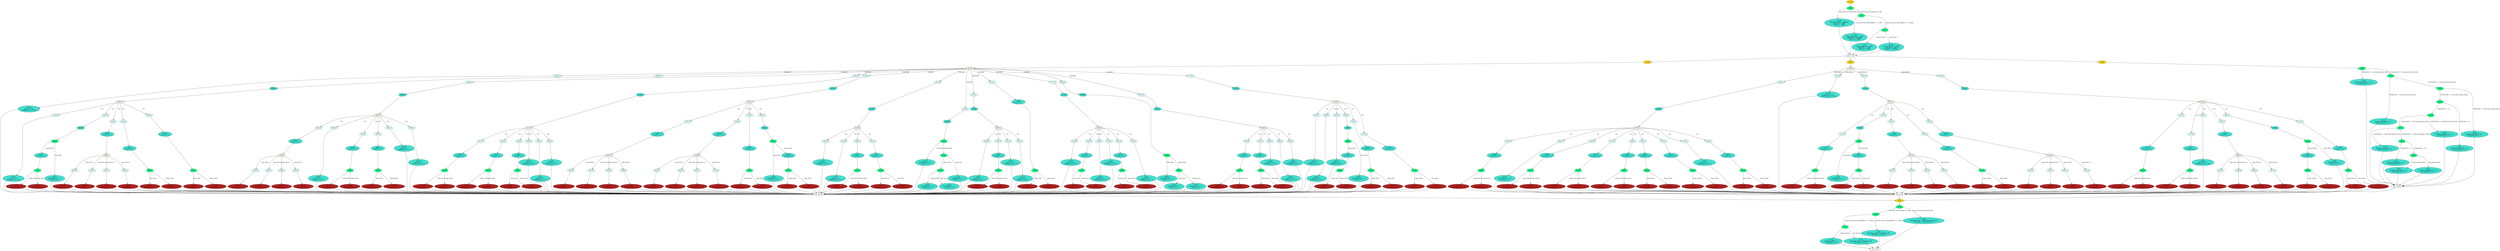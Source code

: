 strict digraph "compose( ,  )" {
	node [label="\N"];
	"525:NS"	 [ast="<pyverilog.vparser.ast.NonblockingSubstitution object at 0x7f0c229c86d0>",
		fillcolor=firebrick,
		label="525:NS
TotalZeros_G3 <= 4;",
		statements="[<pyverilog.vparser.ast.NonblockingSubstitution object at 0x7f0c229c86d0>]",
		style=filled,
		typ=NonblockingSubstitution];
	"Leaf_350:AL"	 [def_var="['len_G3', 'TotalZeros_G3']",
		label="Leaf_350:AL"];
	"525:NS" -> "Leaf_350:AL"	 [cond="[]",
		lineno=None];
	"503:BL"	 [ast="<pyverilog.vparser.ast.Block object at 0x7f0c229b9410>",
		fillcolor=turquoise,
		label="503:BL
len_G3 <= 4;
TotalZeros_G3 <= 7;",
		statements="[<pyverilog.vparser.ast.NonblockingSubstitution object at 0x7f0c229b9350>, <pyverilog.vparser.ast.NonblockingSubstitution object \
at 0x7f0c229b9510>]",
		style=filled,
		typ=Block];
	"503:BL" -> "Leaf_350:AL"	 [cond="[]",
		lineno=None];
	"207:CA"	 [ast="<pyverilog.vparser.ast.Case object at 0x7f0c22d7bc90>",
		fillcolor=lightcyan,
		label="207:CA",
		statements="[]",
		style=filled,
		typ=Case];
	"207:BL"	 [ast="<pyverilog.vparser.ast.Block object at 0x7f0c22d7bf10>",
		fillcolor=turquoise,
		label="207:BL
len_LE3 <= 6;",
		statements="[<pyverilog.vparser.ast.NonblockingSubstitution object at 0x7f0c22d7be90>]",
		style=filled,
		typ=Block];
	"207:CA" -> "207:BL"	 [cond="[]",
		lineno=None];
	"389:CA"	 [ast="<pyverilog.vparser.ast.Case object at 0x7f0c22c58410>",
		fillcolor=lightcyan,
		label="389:CA",
		statements="[]",
		style=filled,
		typ=Case];
	"389:NS"	 [ast="<pyverilog.vparser.ast.NonblockingSubstitution object at 0x7f0c22c58510>",
		fillcolor=firebrick,
		label="389:NS
TotalZeros_G3 <= 12;",
		statements="[<pyverilog.vparser.ast.NonblockingSubstitution object at 0x7f0c22c58510>]",
		style=filled,
		typ=NonblockingSubstitution];
	"389:CA" -> "389:NS"	 [cond="[]",
		lineno=None];
	"405:BL"	 [ast="<pyverilog.vparser.ast.Block object at 0x7f0c22c67550>",
		fillcolor=turquoise,
		label="405:BL",
		statements="[]",
		style=filled,
		typ=Block];
	"406:IF"	 [ast="<pyverilog.vparser.ast.IfStatement object at 0x7f0c22c67a50>",
		fillcolor=springgreen,
		label="406:IF",
		statements="[]",
		style=filled,
		typ=IfStatement];
	"405:BL" -> "406:IF"	 [cond="[]",
		lineno=None];
	"444:NS"	 [ast="<pyverilog.vparser.ast.NonblockingSubstitution object at 0x7f0c229c7ad0>",
		fillcolor=firebrick,
		label="444:NS
TotalZeros_G3 <= 3;",
		statements="[<pyverilog.vparser.ast.NonblockingSubstitution object at 0x7f0c229c7ad0>]",
		style=filled,
		typ=NonblockingSubstitution];
	"444:NS" -> "Leaf_350:AL"	 [cond="[]",
		lineno=None];
	"671:IF"	 [ast="<pyverilog.vparser.ast.IfStatement object at 0x7f0c224c7e10>",
		fillcolor=springgreen,
		label="671:IF",
		statements="[]",
		style=filled,
		typ=IfStatement];
	"671:BL"	 [ast="<pyverilog.vparser.ast.Block object at 0x7f0c224c7c50>",
		fillcolor=turquoise,
		label="671:BL
TotalZeros_G3 <= 2;
len_G3 <= 1;",
		statements="[<pyverilog.vparser.ast.NonblockingSubstitution object at 0x7f0c224c7c10>, <pyverilog.vparser.ast.NonblockingSubstitution object \
at 0x7f0c224c7d90>]",
		style=filled,
		typ=Block];
	"671:IF" -> "671:BL"	 [cond="['rbsp_G3']",
		label="rbsp_G3[0]",
		lineno=671];
	"675:IF"	 [ast="<pyverilog.vparser.ast.IfStatement object at 0x7f0c224e8310>",
		fillcolor=springgreen,
		label="675:IF",
		statements="[]",
		style=filled,
		typ=IfStatement];
	"671:IF" -> "675:IF"	 [cond="['rbsp_G3']",
		label="!(rbsp_G3[0])",
		lineno=671];
	"265:BL"	 [ast="<pyverilog.vparser.ast.Block object at 0x7f0c2294c890>",
		fillcolor=turquoise,
		label="265:BL
len_LE3 <= 4;",
		statements="[<pyverilog.vparser.ast.NonblockingSubstitution object at 0x7f0c2294c810>]",
		style=filled,
		typ=Block];
	"267:IF"	 [ast="<pyverilog.vparser.ast.IfStatement object at 0x7f0c2294cc10>",
		fillcolor=springgreen,
		label="267:IF",
		statements="[]",
		style=filled,
		typ=IfStatement];
	"265:BL" -> "267:IF"	 [cond="[]",
		lineno=None];
	"376:BL"	 [ast="<pyverilog.vparser.ast.Block object at 0x7f0c22c5d450>",
		fillcolor=turquoise,
		label="376:BL
len_G3 <= 4;",
		statements="[<pyverilog.vparser.ast.NonblockingSubstitution object at 0x7f0c22c5d3d0>]",
		style=filled,
		typ=Block];
	"378:IF"	 [ast="<pyverilog.vparser.ast.IfStatement object at 0x7f0c22c5d7d0>",
		fillcolor=springgreen,
		label="378:IF",
		statements="[]",
		style=filled,
		typ=IfStatement];
	"376:BL" -> "378:IF"	 [cond="[]",
		lineno=None];
	"709:CA"	 [ast="<pyverilog.vparser.ast.Case object at 0x7f0c224d6750>",
		fillcolor=lightcyan,
		label="709:CA",
		statements="[]",
		style=filled,
		typ=Case];
	"709:BL"	 [ast="<pyverilog.vparser.ast.Block object at 0x7f0c224d6d10>",
		fillcolor=turquoise,
		label="709:BL
len_G3 <= 'bx;
TotalZeros_G3 <= 'bx;",
		statements="[<pyverilog.vparser.ast.NonblockingSubstitution object at 0x7f0c224d6d50>, <pyverilog.vparser.ast.NonblockingSubstitution object \
at 0x7f0c224d6ed0>]",
		style=filled,
		typ=Block];
	"709:CA" -> "709:BL"	 [cond="[]",
		lineno=None];
	"230:IF"	 [ast="<pyverilog.vparser.ast.IfStatement object at 0x7f0c22d81750>",
		fillcolor=springgreen,
		label="230:IF",
		statements="[]",
		style=filled,
		typ=IfStatement];
	"233:NS"	 [ast="<pyverilog.vparser.ast.NonblockingSubstitution object at 0x7f0c22d81850>",
		fillcolor=firebrick,
		label="233:NS
TotalZeros_LE3 <= 14;",
		statements="[<pyverilog.vparser.ast.NonblockingSubstitution object at 0x7f0c22d81850>]",
		style=filled,
		typ=NonblockingSubstitution];
	"230:IF" -> "233:NS"	 [cond="['rbsp_LE3']",
		label="!(rbsp_LE3[8])",
		lineno=230];
	"231:NS"	 [ast="<pyverilog.vparser.ast.NonblockingSubstitution object at 0x7f0c22d81690>",
		fillcolor=firebrick,
		label="231:NS
TotalZeros_LE3 <= 13;",
		statements="[<pyverilog.vparser.ast.NonblockingSubstitution object at 0x7f0c22d81690>]",
		style=filled,
		typ=NonblockingSubstitution];
	"230:IF" -> "231:NS"	 [cond="['rbsp_LE3']",
		label="rbsp_LE3[8]",
		lineno=230];
	"354:BL"	 [ast="<pyverilog.vparser.ast.Block object at 0x7f0c22c5cb90>",
		fillcolor=turquoise,
		label="354:BL
len_G3 <= 3;",
		statements="[<pyverilog.vparser.ast.NonblockingSubstitution object at 0x7f0c22c5cb10>]",
		style=filled,
		typ=Block];
	"356:CS"	 [ast="<pyverilog.vparser.ast.CaseStatement object at 0x7f0c22c593d0>",
		fillcolor=linen,
		label="356:CS",
		statements="[]",
		style=filled,
		typ=CaseStatement];
	"354:BL" -> "356:CS"	 [cond="[]",
		lineno=None];
	"649:BL"	 [ast="<pyverilog.vparser.ast.Block object at 0x7f0c224ca8d0>",
		fillcolor=turquoise,
		label="649:BL
len_G3 <= 1;
TotalZeros_G3 <= 3;",
		statements="[<pyverilog.vparser.ast.NonblockingSubstitution object at 0x7f0c224ca810>, <pyverilog.vparser.ast.NonblockingSubstitution object \
at 0x7f0c224ca9d0>]",
		style=filled,
		typ=Block];
	"649:BL" -> "Leaf_350:AL"	 [cond="[]",
		lineno=None];
	"432:NS"	 [ast="<pyverilog.vparser.ast.NonblockingSubstitution object at 0x7f0c229bbf10>",
		fillcolor=firebrick,
		label="432:NS
TotalZeros_G3 <= 9;",
		statements="[<pyverilog.vparser.ast.NonblockingSubstitution object at 0x7f0c229bbf10>]",
		style=filled,
		typ=NonblockingSubstitution];
	"432:NS" -> "Leaf_350:AL"	 [cond="[]",
		lineno=None];
	"353:CS"	 [ast="<pyverilog.vparser.ast.CaseStatement object at 0x7f0c22c5d510>",
		fillcolor=linen,
		label="353:CS",
		statements="[]",
		style=filled,
		typ=CaseStatement];
	"383:CA"	 [ast="<pyverilog.vparser.ast.Case object at 0x7f0c22c5d410>",
		fillcolor=lightcyan,
		label="383:CA",
		statements="[]",
		style=filled,
		typ=Case];
	"353:CS" -> "383:CA"	 [cond="[]",
		label="1'b1",
		lineno=353];
	"354:CA"	 [ast="<pyverilog.vparser.ast.Case object at 0x7f0c22c5c990>",
		fillcolor=lightcyan,
		label="354:CA",
		statements="[]",
		style=filled,
		typ=Case];
	"353:CS" -> "354:CA"	 [cond="[]",
		label="1'b1",
		lineno=353];
	"376:CA"	 [ast="<pyverilog.vparser.ast.Case object at 0x7f0c22c59d90>",
		fillcolor=lightcyan,
		label="376:CA",
		statements="[]",
		style=filled,
		typ=Case];
	"353:CS" -> "376:CA"	 [cond="[]",
		label="1'b1",
		lineno=353];
	"363:CA"	 [ast="<pyverilog.vparser.ast.Case object at 0x7f0c22c59710>",
		fillcolor=lightcyan,
		label="363:CA",
		statements="[]",
		style=filled,
		typ=Case];
	"353:CS" -> "363:CA"	 [cond="[]",
		label="1'b1",
		lineno=353];
	"562:NS"	 [ast="<pyverilog.vparser.ast.NonblockingSubstitution object at 0x7f0c229df910>",
		fillcolor=firebrick,
		label="562:NS
TotalZeros_G3 <= 3;",
		statements="[<pyverilog.vparser.ast.NonblockingSubstitution object at 0x7f0c229df910>]",
		style=filled,
		typ=NonblockingSubstitution];
	"562:NS" -> "Leaf_350:AL"	 [cond="[]",
		lineno=None];
	"494:IF"	 [ast="<pyverilog.vparser.ast.IfStatement object at 0x7f0c229bec50>",
		fillcolor=springgreen,
		label="494:IF",
		statements="[]",
		style=filled,
		typ=IfStatement];
	"497:NS"	 [ast="<pyverilog.vparser.ast.NonblockingSubstitution object at 0x7f0c229bed50>",
		fillcolor=firebrick,
		label="497:NS
TotalZeros_G3 <= 6;",
		statements="[<pyverilog.vparser.ast.NonblockingSubstitution object at 0x7f0c229bed50>]",
		style=filled,
		typ=NonblockingSubstitution];
	"494:IF" -> "497:NS"	 [cond="['rbsp_G3']",
		label="!(rbsp_G3[2])",
		lineno=494];
	"495:NS"	 [ast="<pyverilog.vparser.ast.NonblockingSubstitution object at 0x7f0c229beb90>",
		fillcolor=firebrick,
		label="495:NS
TotalZeros_G3 <= 4;",
		statements="[<pyverilog.vparser.ast.NonblockingSubstitution object at 0x7f0c229beb90>]",
		style=filled,
		typ=NonblockingSubstitution];
	"494:IF" -> "495:NS"	 [cond="['rbsp_G3']",
		label="rbsp_G3[2]",
		lineno=494];
	"627:BL"	 [ast="<pyverilog.vparser.ast.Block object at 0x7f0c229ca610>",
		fillcolor=turquoise,
		label="627:BL
len_G3 <= 3;",
		statements="[<pyverilog.vparser.ast.NonblockingSubstitution object at 0x7f0c229ca590>]",
		style=filled,
		typ=Block];
	"629:IF"	 [ast="<pyverilog.vparser.ast.IfStatement object at 0x7f0c229ca990>",
		fillcolor=springgreen,
		label="629:IF",
		statements="[]",
		style=filled,
		typ=IfStatement];
	"627:BL" -> "629:IF"	 [cond="[]",
		lineno=None];
	"557:BL"	 [ast="<pyverilog.vparser.ast.Block object at 0x7f0c229ddc10>",
		fillcolor=turquoise,
		label="557:BL",
		statements="[]",
		style=filled,
		typ=Block];
	"558:CS"	 [ast="<pyverilog.vparser.ast.CaseStatement object at 0x7f0c229b0b90>",
		fillcolor=linen,
		label="558:CS",
		statements="[]",
		style=filled,
		typ=CaseStatement];
	"557:BL" -> "558:CS"	 [cond="[]",
		lineno=None];
	"308:IF"	 [ast="<pyverilog.vparser.ast.IfStatement object at 0x7f0c2295da10>",
		fillcolor=springgreen,
		label="308:IF",
		statements="[]",
		style=filled,
		typ=IfStatement];
	"311:NS"	 [ast="<pyverilog.vparser.ast.NonblockingSubstitution object at 0x7f0c2295db10>",
		fillcolor=firebrick,
		label="311:NS
TotalZeros_LE3 <= 4;",
		statements="[<pyverilog.vparser.ast.NonblockingSubstitution object at 0x7f0c2295db10>]",
		style=filled,
		typ=NonblockingSubstitution];
	"308:IF" -> "311:NS"	 [cond="['rbsp_LE3']",
		label="!(rbsp_LE3[3])",
		lineno=308];
	"309:NS"	 [ast="<pyverilog.vparser.ast.NonblockingSubstitution object at 0x7f0c2295d950>",
		fillcolor=firebrick,
		label="309:NS
TotalZeros_LE3 <= 0;",
		statements="[<pyverilog.vparser.ast.NonblockingSubstitution object at 0x7f0c2295d950>]",
		style=filled,
		typ=NonblockingSubstitution];
	"308:IF" -> "309:NS"	 [cond="['rbsp_LE3']",
		label="rbsp_LE3[3]",
		lineno=308];
	"394:CA"	 [ast="<pyverilog.vparser.ast.Case object at 0x7f0c22c5d950>",
		fillcolor=lightcyan,
		label="394:CA",
		statements="[]",
		style=filled,
		typ=Case];
	"394:BL"	 [ast="<pyverilog.vparser.ast.Block object at 0x7f0c22c58590>",
		fillcolor=turquoise,
		label="394:BL",
		statements="[]",
		style=filled,
		typ=Block];
	"394:CA" -> "394:BL"	 [cond="[]",
		lineno=None];
	"401:NS"	 [ast="<pyverilog.vparser.ast.NonblockingSubstitution object at 0x7f0c22c671d0>",
		fillcolor=firebrick,
		label="401:NS
TotalZeros_G3 <= 5;",
		statements="[<pyverilog.vparser.ast.NonblockingSubstitution object at 0x7f0c22c671d0>]",
		style=filled,
		typ=NonblockingSubstitution];
	"401:NS" -> "Leaf_350:AL"	 [cond="[]",
		lineno=None];
	"241:BL"	 [ast="<pyverilog.vparser.ast.Block object at 0x7f0c22d81bd0>",
		fillcolor=turquoise,
		label="241:BL",
		statements="[]",
		style=filled,
		typ=Block];
	"242:CS"	 [ast="<pyverilog.vparser.ast.CaseStatement object at 0x7f0c2294cf10>",
		fillcolor=linen,
		label="242:CS",
		statements="[]",
		style=filled,
		typ=CaseStatement];
	"241:BL" -> "242:CS"	 [cond="[]",
		lineno=None];
	"507:CA"	 [ast="<pyverilog.vparser.ast.Case object at 0x7f0c229b9610>",
		fillcolor=lightcyan,
		label="507:CA",
		statements="[]",
		style=filled,
		typ=Case];
	"507:BL"	 [ast="<pyverilog.vparser.ast.Block object at 0x7f0c229b9850>",
		fillcolor=turquoise,
		label="507:BL
len_G3 <= 5;
TotalZeros_G3 <= 1;",
		statements="[<pyverilog.vparser.ast.NonblockingSubstitution object at 0x7f0c229b9790>, <pyverilog.vparser.ast.NonblockingSubstitution object \
at 0x7f0c229b9950>]",
		style=filled,
		typ=Block];
	"507:CA" -> "507:BL"	 [cond="[]",
		lineno=None];
	"438:CA"	 [ast="<pyverilog.vparser.ast.Case object at 0x7f0c229bbbd0>",
		fillcolor=lightcyan,
		label="438:CA",
		statements="[]",
		style=filled,
		typ=Case];
	"438:BL"	 [ast="<pyverilog.vparser.ast.Block object at 0x7f0c229bba90>",
		fillcolor=turquoise,
		label="438:BL",
		statements="[]",
		style=filled,
		typ=Block];
	"438:CA" -> "438:BL"	 [cond="[]",
		lineno=None];
	"195:IF"	 [ast="<pyverilog.vparser.ast.IfStatement object at 0x7f0c22d7b510>",
		fillcolor=springgreen,
		label="195:IF",
		statements="[]",
		style=filled,
		typ=IfStatement];
	"196:NS"	 [ast="<pyverilog.vparser.ast.NonblockingSubstitution object at 0x7f0c22d7b450>",
		fillcolor=firebrick,
		label="196:NS
TotalZeros_LE3 <= 3;",
		statements="[<pyverilog.vparser.ast.NonblockingSubstitution object at 0x7f0c22d7b450>]",
		style=filled,
		typ=NonblockingSubstitution];
	"195:IF" -> "196:NS"	 [cond="['rbsp_LE3']",
		label="rbsp_LE3[3]",
		lineno=195];
	"198:NS"	 [ast="<pyverilog.vparser.ast.NonblockingSubstitution object at 0x7f0c22d7b610>",
		fillcolor=firebrick,
		label="198:NS
TotalZeros_LE3 <= 4;",
		statements="[<pyverilog.vparser.ast.NonblockingSubstitution object at 0x7f0c22d7b610>]",
		style=filled,
		typ=NonblockingSubstitution];
	"195:IF" -> "198:NS"	 [cond="['rbsp_LE3']",
		label="!(rbsp_LE3[3])",
		lineno=195];
	"596:NS"	 [ast="<pyverilog.vparser.ast.NonblockingSubstitution object at 0x7f0c229e78d0>",
		fillcolor=firebrick,
		label="596:NS
TotalZeros_G3 <= 3;",
		statements="[<pyverilog.vparser.ast.NonblockingSubstitution object at 0x7f0c229e78d0>]",
		style=filled,
		typ=NonblockingSubstitution];
	"596:NS" -> "Leaf_350:AL"	 [cond="[]",
		lineno=None];
	"283:CA"	 [ast="<pyverilog.vparser.ast.Case object at 0x7f0c22944ad0>",
		fillcolor=lightcyan,
		label="283:CA",
		statements="[]",
		style=filled,
		typ=Case];
	"283:NS"	 [ast="<pyverilog.vparser.ast.NonblockingSubstitution object at 0x7f0c22944bd0>",
		fillcolor=firebrick,
		label="283:NS
TotalZeros_LE3 <= 12;",
		statements="[<pyverilog.vparser.ast.NonblockingSubstitution object at 0x7f0c22944bd0>]",
		style=filled,
		typ=NonblockingSubstitution];
	"283:CA" -> "283:NS"	 [cond="[]",
		lineno=None];
	"520:CA"	 [ast="<pyverilog.vparser.ast.Case object at 0x7f0c229b9c50>",
		fillcolor=lightcyan,
		label="520:CA",
		statements="[]",
		style=filled,
		typ=Case];
	"520:BL"	 [ast="<pyverilog.vparser.ast.Block object at 0x7f0c229b9ed0>",
		fillcolor=turquoise,
		label="520:BL",
		statements="[]",
		style=filled,
		typ=Block];
	"520:CA" -> "520:BL"	 [cond="[]",
		lineno=None];
	"478:CS"	 [ast="<pyverilog.vparser.ast.CaseStatement object at 0x7f0c229b9990>",
		fillcolor=linen,
		label="478:CS",
		statements="[]",
		style=filled,
		typ=CaseStatement];
	"478:CS" -> "507:CA"	 [cond="[]",
		label="1'b1",
		lineno=478];
	"499:CA"	 [ast="<pyverilog.vparser.ast.Case object at 0x7f0c229bed10>",
		fillcolor=lightcyan,
		label="499:CA",
		statements="[]",
		style=filled,
		typ=Case];
	"478:CS" -> "499:CA"	 [cond="[]",
		label="1'b1",
		lineno=478];
	"503:CA"	 [ast="<pyverilog.vparser.ast.Case object at 0x7f0c229b91d0>",
		fillcolor=lightcyan,
		label="503:CA",
		statements="[]",
		style=filled,
		typ=Case];
	"478:CS" -> "503:CA"	 [cond="[]",
		label="1'b1",
		lineno=478];
	"479:CA"	 [ast="<pyverilog.vparser.ast.Case object at 0x7f0c229b1b10>",
		fillcolor=lightcyan,
		label="479:CA",
		statements="[]",
		style=filled,
		typ=Case];
	"478:CS" -> "479:CA"	 [cond="[]",
		label="1'b1",
		lineno=478];
	"492:CA"	 [ast="<pyverilog.vparser.ast.Case object at 0x7f0c229be590>",
		fillcolor=lightcyan,
		label="492:CA",
		statements="[]",
		style=filled,
		typ=Case];
	"478:CS" -> "492:CA"	 [cond="[]",
		label="1'b1",
		lineno=478];
	"511:CA"	 [ast="<pyverilog.vparser.ast.Case object at 0x7f0c229b9910>",
		fillcolor=lightcyan,
		label="511:CA",
		statements="[]",
		style=filled,
		typ=Case];
	"478:CS" -> "511:CA"	 [cond="[]",
		label="1'b1",
		lineno=478];
	"440:CA"	 [ast="<pyverilog.vparser.ast.Case object at 0x7f0c229c7290>",
		fillcolor=lightcyan,
		label="440:CA",
		statements="[]",
		style=filled,
		typ=Case];
	"440:BL"	 [ast="<pyverilog.vparser.ast.Block object at 0x7f0c229c7490>",
		fillcolor=turquoise,
		label="440:BL
len_G3 <= 3;",
		statements="[<pyverilog.vparser.ast.NonblockingSubstitution object at 0x7f0c229c7410>]",
		style=filled,
		typ=Block];
	"440:CA" -> "440:BL"	 [cond="[]",
		lineno=None];
	"326:NS"	 [ast="<pyverilog.vparser.ast.NonblockingSubstitution object at 0x7f0c22c51810>",
		fillcolor=firebrick,
		label="326:NS
TotalZeros_LE3 <= 10;",
		statements="[<pyverilog.vparser.ast.NonblockingSubstitution object at 0x7f0c22c51810>]",
		style=filled,
		typ=NonblockingSubstitution];
	"Leaf_178:AL"	 [def_var="['TotalZeros_LE3', 'len_LE3']",
		label="Leaf_178:AL"];
	"326:NS" -> "Leaf_178:AL"	 [cond="[]",
		lineno=None];
	"522:CA"	 [ast="<pyverilog.vparser.ast.Case object at 0x7f0c229c8210>",
		fillcolor=lightcyan,
		label="522:CA",
		statements="[]",
		style=filled,
		typ=Case];
	"522:BL"	 [ast="<pyverilog.vparser.ast.Block object at 0x7f0c229c8410>",
		fillcolor=turquoise,
		label="522:BL
len_G3 <= 2;",
		statements="[<pyverilog.vparser.ast.NonblockingSubstitution object at 0x7f0c229c8390>]",
		style=filled,
		typ=Block];
	"522:CA" -> "522:BL"	 [cond="[]",
		lineno=None];
	"383:BL"	 [ast="<pyverilog.vparser.ast.Block object at 0x7f0c22c5da90>",
		fillcolor=turquoise,
		label="383:BL
len_G3 <= 5;",
		statements="[<pyverilog.vparser.ast.NonblockingSubstitution object at 0x7f0c22c5da10>]",
		style=filled,
		typ=Block];
	"383:CA" -> "383:BL"	 [cond="[]",
		lineno=None];
	"679:IF"	 [ast="<pyverilog.vparser.ast.IfStatement object at 0x7f0c224e87d0>",
		fillcolor=springgreen,
		label="679:IF",
		statements="[]",
		style=filled,
		typ=IfStatement];
	"683:BL"	 [ast="<pyverilog.vparser.ast.Block object at 0x7f0c224e8910>",
		fillcolor=turquoise,
		label="683:BL
TotalZeros_G3 <= 0;
len_G3 <= 3;",
		statements="[<pyverilog.vparser.ast.NonblockingSubstitution object at 0x7f0c224e8950>, <pyverilog.vparser.ast.NonblockingSubstitution object \
at 0x7f0c224e8a90>]",
		style=filled,
		typ=Block];
	"679:IF" -> "683:BL"	 [cond="['rbsp_G3']",
		label="!(rbsp_G3[2])",
		lineno=679];
	"679:BL"	 [ast="<pyverilog.vparser.ast.Block object at 0x7f0c224e85d0>",
		fillcolor=turquoise,
		label="679:BL
TotalZeros_G3 <= 1;
len_G3 <= 3;",
		statements="[<pyverilog.vparser.ast.NonblockingSubstitution object at 0x7f0c224e8610>, <pyverilog.vparser.ast.NonblockingSubstitution object \
at 0x7f0c224e8750>]",
		style=filled,
		typ=Block];
	"679:IF" -> "679:BL"	 [cond="['rbsp_G3']",
		label="rbsp_G3[2]",
		lineno=679];
	"671:BL" -> "Leaf_350:AL"	 [cond="[]",
		lineno=None];
	"612:BL"	 [ast="<pyverilog.vparser.ast.Block object at 0x7f0c229da950>",
		fillcolor=turquoise,
		label="612:BL
len_G3 <= 5;",
		statements="[<pyverilog.vparser.ast.NonblockingSubstitution object at 0x7f0c229da8d0>]",
		style=filled,
		typ=Block];
	"614:IF"	 [ast="<pyverilog.vparser.ast.IfStatement object at 0x7f0c229dac90>",
		fillcolor=springgreen,
		label="614:IF",
		statements="[]",
		style=filled,
		typ=IfStatement];
	"612:BL" -> "614:IF"	 [cond="[]",
		lineno=None];
	"169:BL"	 [ast="<pyverilog.vparser.ast.Block object at 0x7f0c22d76250>",
		fillcolor=turquoise,
		label="169:BL
TotalZeros_chroma_DC <= 1;
len_chroma_DC <= 1;",
		statements="[<pyverilog.vparser.ast.NonblockingSubstitution object at 0x7f0c22d76290>, <pyverilog.vparser.ast.NonblockingSubstitution object \
at 0x7f0c22d76410>]",
		style=filled,
		typ=Block];
	"Leaf_136:AL"	 [def_var="['TotalZeros_chroma_DC', 'len_chroma_DC']",
		label="Leaf_136:AL"];
	"169:BL" -> "Leaf_136:AL"	 [cond="[]",
		lineno=None];
	"324:NS"	 [ast="<pyverilog.vparser.ast.NonblockingSubstitution object at 0x7f0c22c51650>",
		fillcolor=firebrick,
		label="324:NS
TotalZeros_LE3 <= 9;",
		statements="[<pyverilog.vparser.ast.NonblockingSubstitution object at 0x7f0c22c51650>]",
		style=filled,
		typ=NonblockingSubstitution];
	"324:NS" -> "Leaf_178:AL"	 [cond="[]",
		lineno=None];
	"295:NS"	 [ast="<pyverilog.vparser.ast.NonblockingSubstitution object at 0x7f0c229417d0>",
		fillcolor=firebrick,
		label="295:NS
TotalZeros_LE3 <= 1;",
		statements="[<pyverilog.vparser.ast.NonblockingSubstitution object at 0x7f0c229417d0>]",
		style=filled,
		typ=NonblockingSubstitution];
	"295:NS" -> "Leaf_178:AL"	 [cond="[]",
		lineno=None];
	"544:BL"	 [ast="<pyverilog.vparser.ast.Block object at 0x7f0c229dda90>",
		fillcolor=turquoise,
		label="544:BL
len_G3 <= 5;
TotalZeros_G3 <= 2;",
		statements="[<pyverilog.vparser.ast.NonblockingSubstitution object at 0x7f0c229dd9d0>, <pyverilog.vparser.ast.NonblockingSubstitution object \
at 0x7f0c229ddb90>]",
		style=filled,
		typ=Block];
	"544:BL" -> "Leaf_350:AL"	 [cond="[]",
		lineno=None];
	"157:BL"	 [ast="<pyverilog.vparser.ast.Block object at 0x7f0c22d84450>",
		fillcolor=turquoise,
		label="157:BL
TotalZeros_chroma_DC <= 1;
len_chroma_DC <= 2;",
		statements="[<pyverilog.vparser.ast.NonblockingSubstitution object at 0x7f0c22d84490>, <pyverilog.vparser.ast.NonblockingSubstitution object \
at 0x7f0c22d84610>]",
		style=filled,
		typ=Block];
	"157:BL" -> "Leaf_136:AL"	 [cond="[]",
		lineno=None];
	"445:NS"	 [ast="<pyverilog.vparser.ast.NonblockingSubstitution object at 0x7f0c229c7cd0>",
		fillcolor=firebrick,
		label="445:NS
TotalZeros_G3 <= 4;",
		statements="[<pyverilog.vparser.ast.NonblockingSubstitution object at 0x7f0c229c7cd0>]",
		style=filled,
		typ=NonblockingSubstitution];
	"445:NS" -> "Leaf_350:AL"	 [cond="[]",
		lineno=None];
	"593:BL"	 [ast="<pyverilog.vparser.ast.Block object at 0x7f0c229e7610>",
		fillcolor=turquoise,
		label="593:BL
len_G3 <= 2;",
		statements="[<pyverilog.vparser.ast.NonblockingSubstitution object at 0x7f0c229e7590>]",
		style=filled,
		typ=Block];
	"595:IF"	 [ast="<pyverilog.vparser.ast.IfStatement object at 0x7f0c229e7990>",
		fillcolor=springgreen,
		label="595:IF",
		statements="[]",
		style=filled,
		typ=IfStatement];
	"593:BL" -> "595:IF"	 [cond="[]",
		lineno=None];
	"191:NS"	 [ast="<pyverilog.vparser.ast.NonblockingSubstitution object at 0x7f0c22d76f50>",
		fillcolor=firebrick,
		label="191:NS
TotalZeros_LE3 <= 2;",
		statements="[<pyverilog.vparser.ast.NonblockingSubstitution object at 0x7f0c22d76f50>]",
		style=filled,
		typ=NonblockingSubstitution];
	"191:NS" -> "Leaf_178:AL"	 [cond="[]",
		lineno=None];
	"182:CA"	 [ast="<pyverilog.vparser.ast.Case object at 0x7f0c22d76490>",
		fillcolor=lightcyan,
		label="182:CA",
		statements="[]",
		style=filled,
		typ=Case];
	"182:BL"	 [ast="<pyverilog.vparser.ast.Block object at 0x7f0c22d76650>",
		fillcolor=turquoise,
		label="182:BL
TotalZeros_LE3 <= 0;
len_LE3 <= 1;",
		statements="[<pyverilog.vparser.ast.NonblockingSubstitution object at 0x7f0c22d76610>, <pyverilog.vparser.ast.NonblockingSubstitution object \
at 0x7f0c22d76790>]",
		style=filled,
		typ=Block];
	"182:CA" -> "182:BL"	 [cond="[]",
		lineno=None];
	"297:NS"	 [ast="<pyverilog.vparser.ast.NonblockingSubstitution object at 0x7f0c22941c50>",
		fillcolor=firebrick,
		label="297:NS
TotalZeros_LE3 <= 3;",
		statements="[<pyverilog.vparser.ast.NonblockingSubstitution object at 0x7f0c22941c50>]",
		style=filled,
		typ=NonblockingSubstitution];
	"297:NS" -> "Leaf_178:AL"	 [cond="[]",
		lineno=None];
	"332:CA"	 [ast="<pyverilog.vparser.ast.Case object at 0x7f0c22c51b50>",
		fillcolor=lightcyan,
		label="332:CA",
		statements="[]",
		style=filled,
		typ=Case];
	"332:BL"	 [ast="<pyverilog.vparser.ast.Block object at 0x7f0c22c51e10>",
		fillcolor=turquoise,
		label="332:BL
len_LE3 <= 6;",
		statements="[<pyverilog.vparser.ast.NonblockingSubstitution object at 0x7f0c22c51d90>]",
		style=filled,
		typ=Block];
	"332:CA" -> "332:BL"	 [cond="[]",
		lineno=None];
	"529:CA"	 [ast="<pyverilog.vparser.ast.Case object at 0x7f0c229c88d0>",
		fillcolor=lightcyan,
		label="529:CA",
		statements="[]",
		style=filled,
		typ=Case];
	"529:BL"	 [ast="<pyverilog.vparser.ast.Block object at 0x7f0c229c8b10>",
		fillcolor=turquoise,
		label="529:BL
len_G3 <= 3;",
		statements="[<pyverilog.vparser.ast.NonblockingSubstitution object at 0x7f0c229c8a90>]",
		style=filled,
		typ=Block];
	"529:CA" -> "529:BL"	 [cond="[]",
		lineno=None];
	"536:BL"	 [ast="<pyverilog.vparser.ast.Block object at 0x7f0c229dd150>",
		fillcolor=turquoise,
		label="536:BL
len_G3 <= 3;
TotalZeros_G3 <= 7;",
		statements="[<pyverilog.vparser.ast.NonblockingSubstitution object at 0x7f0c229dd190>, <pyverilog.vparser.ast.NonblockingSubstitution object \
at 0x7f0c229dd310>]",
		style=filled,
		typ=Block];
	"536:BL" -> "Leaf_350:AL"	 [cond="[]",
		lineno=None];
	"274:IF"	 [ast="<pyverilog.vparser.ast.IfStatement object at 0x7f0c22944310>",
		fillcolor=springgreen,
		label="274:IF",
		statements="[]",
		style=filled,
		typ=IfStatement];
	"275:NS"	 [ast="<pyverilog.vparser.ast.NonblockingSubstitution object at 0x7f0c22944250>",
		fillcolor=firebrick,
		label="275:NS
TotalZeros_LE3 <= 9;",
		statements="[<pyverilog.vparser.ast.NonblockingSubstitution object at 0x7f0c22944250>]",
		style=filled,
		typ=NonblockingSubstitution];
	"274:IF" -> "275:NS"	 [cond="['rbsp_LE3']",
		label="rbsp_LE3[4]",
		lineno=274];
	"277:NS"	 [ast="<pyverilog.vparser.ast.NonblockingSubstitution object at 0x7f0c22944410>",
		fillcolor=firebrick,
		label="277:NS
TotalZeros_LE3 <= 10;",
		statements="[<pyverilog.vparser.ast.NonblockingSubstitution object at 0x7f0c22944410>]",
		style=filled,
		typ=NonblockingSubstitution];
	"274:IF" -> "277:NS"	 [cond="['rbsp_LE3']",
		label="!(rbsp_LE3[4])",
		lineno=274];
	"290:BL"	 [ast="<pyverilog.vparser.ast.Block object at 0x7f0c22944050>",
		fillcolor=turquoise,
		label="290:BL",
		statements="[]",
		style=filled,
		typ=Block];
	"291:CS"	 [ast="<pyverilog.vparser.ast.CaseStatement object at 0x7f0c22c51bd0>",
		fillcolor=linen,
		label="291:CS",
		statements="[]",
		style=filled,
		typ=CaseStatement];
	"290:BL" -> "291:CS"	 [cond="[]",
		lineno=None];
	"634:CA"	 [ast="<pyverilog.vparser.ast.Case object at 0x7f0c229caa50>",
		fillcolor=lightcyan,
		label="634:CA",
		statements="[]",
		style=filled,
		typ=Case];
	"634:BL"	 [ast="<pyverilog.vparser.ast.Block object at 0x7f0c229cac10>",
		fillcolor=turquoise,
		label="634:BL
len_G3 <= 3;
TotalZeros_G3 <= 2;",
		statements="[<pyverilog.vparser.ast.NonblockingSubstitution object at 0x7f0c229cac50>, <pyverilog.vparser.ast.NonblockingSubstitution object \
at 0x7f0c229cadd0>]",
		style=filled,
		typ=Block];
	"634:CA" -> "634:BL"	 [cond="[]",
		lineno=None];
	"180:CA"	 [ast="<pyverilog.vparser.ast.Case object at 0x7f0c229a1fd0>",
		fillcolor=lightcyan,
		label="180:CA",
		statements="[]",
		style=filled,
		typ=Case];
	"180:BL"	 [ast="<pyverilog.vparser.ast.Block object at 0x7f0c22d84190>",
		fillcolor=turquoise,
		label="180:BL",
		statements="[]",
		style=filled,
		typ=Block];
	"180:CA" -> "180:BL"	 [cond="[]",
		lineno=None];
	"281:CS"	 [ast="<pyverilog.vparser.ast.CaseStatement object at 0x7f0c22944d90>",
		fillcolor=linen,
		label="281:CS",
		statements="[]",
		style=filled,
		typ=CaseStatement];
	"281:CS" -> "283:CA"	 [cond="['rbsp_LE3']",
		label="rbsp_LE3[4:5]",
		lineno=281];
	"285:CA"	 [ast="<pyverilog.vparser.ast.Case object at 0x7f0c22944f10>",
		fillcolor=lightcyan,
		label="285:CA",
		statements="[]",
		style=filled,
		typ=Case];
	"281:CS" -> "285:CA"	 [cond="['rbsp_LE3']",
		label="rbsp_LE3[4:5]",
		lineno=281];
	"284:CA"	 [ast="<pyverilog.vparser.ast.Case object at 0x7f0c22944cd0>",
		fillcolor=lightcyan,
		label="284:CA",
		statements="[]",
		style=filled,
		typ=Case];
	"281:CS" -> "284:CA"	 [cond="['rbsp_LE3']",
		label="rbsp_LE3[4:5]",
		lineno=281];
	"282:CA"	 [ast="<pyverilog.vparser.ast.Case object at 0x7f0c22944850>",
		fillcolor=lightcyan,
		label="282:CA",
		statements="[]",
		style=filled,
		typ=Case];
	"281:CS" -> "282:CA"	 [cond="['rbsp_LE3']",
		label="rbsp_LE3[4:5]",
		lineno=281];
	"564:NS"	 [ast="<pyverilog.vparser.ast.NonblockingSubstitution object at 0x7f0c229dfad0>",
		fillcolor=firebrick,
		label="564:NS
TotalZeros_G3 <= 4;",
		statements="[<pyverilog.vparser.ast.NonblockingSubstitution object at 0x7f0c229dfad0>]",
		style=filled,
		typ=NonblockingSubstitution];
	"564:NS" -> "Leaf_350:AL"	 [cond="[]",
		lineno=None];
	"149:IF"	 [ast="<pyverilog.vparser.ast.IfStatement object at 0x7f0c229a19d0>",
		fillcolor=springgreen,
		label="149:IF",
		statements="[]",
		style=filled,
		typ=IfStatement];
	"153:IF"	 [ast="<pyverilog.vparser.ast.IfStatement object at 0x7f0c229a1f50>",
		fillcolor=springgreen,
		label="153:IF",
		statements="[]",
		style=filled,
		typ=IfStatement];
	"149:IF" -> "153:IF"	 [cond="['TotalCoeff']",
		label="!((TotalCoeff == 1))",
		lineno=149];
	"149:BL"	 [ast="<pyverilog.vparser.ast.Block object at 0x7f0c229a1790>",
		fillcolor=turquoise,
		label="149:BL
TotalZeros_chroma_DC <= 3;
len_chroma_DC <= 3;",
		statements="[<pyverilog.vparser.ast.NonblockingSubstitution object at 0x7f0c229a17d0>, <pyverilog.vparser.ast.NonblockingSubstitution object \
at 0x7f0c229a1950>]",
		style=filled,
		typ=Block];
	"149:IF" -> "149:BL"	 [cond="['TotalCoeff']",
		label="(TotalCoeff == 1)",
		lineno=149];
	"456:CA"	 [ast="<pyverilog.vparser.ast.Case object at 0x7f0c229cb650>",
		fillcolor=lightcyan,
		label="456:CA",
		statements="[]",
		style=filled,
		typ=Case];
	"456:BL"	 [ast="<pyverilog.vparser.ast.Block object at 0x7f0c229cb810>",
		fillcolor=turquoise,
		label="456:BL
len_G3 <= 3;
TotalZeros_G3 <= 9;",
		statements="[<pyverilog.vparser.ast.NonblockingSubstitution object at 0x7f0c229cb850>, <pyverilog.vparser.ast.NonblockingSubstitution object \
at 0x7f0c229cb9d0>]",
		style=filled,
		typ=Block];
	"456:CA" -> "456:BL"	 [cond="[]",
		lineno=None];
	"358:CA"	 [ast="<pyverilog.vparser.ast.Case object at 0x7f0c22c59110>",
		fillcolor=lightcyan,
		label="358:CA",
		statements="[]",
		style=filled,
		typ=Case];
	"358:NS"	 [ast="<pyverilog.vparser.ast.NonblockingSubstitution object at 0x7f0c22c59210>",
		fillcolor=firebrick,
		label="358:NS
TotalZeros_G3 <= 4;",
		statements="[<pyverilog.vparser.ast.NonblockingSubstitution object at 0x7f0c22c59210>]",
		style=filled,
		typ=NonblockingSubstitution];
	"358:CA" -> "358:NS"	 [cond="[]",
		lineno=None];
	"499:BL"	 [ast="<pyverilog.vparser.ast.Block object at 0x7f0c229beed0>",
		fillcolor=turquoise,
		label="499:BL
len_G3 <= 3;
TotalZeros_G3 <= 8;",
		statements="[<pyverilog.vparser.ast.NonblockingSubstitution object at 0x7f0c229bef10>, <pyverilog.vparser.ast.NonblockingSubstitution object \
at 0x7f0c229b90d0>]",
		style=filled,
		typ=Block];
	"499:CA" -> "499:BL"	 [cond="[]",
		lineno=None];
	"731:BL"	 [ast="<pyverilog.vparser.ast.Block object at 0x7f0c224ea2d0>",
		fillcolor=turquoise,
		label="731:BL
TotalZeros_comb <= 0;
len_comb <= 0;",
		statements="[<pyverilog.vparser.ast.NonblockingSubstitution object at 0x7f0c224ea310>, <pyverilog.vparser.ast.NonblockingSubstitution object \
at 0x7f0c224ea450>]",
		style=filled,
		typ=Block];
	"Leaf_718:AL"	 [def_var="['TotalZeros_comb', 'len_comb']",
		label="Leaf_718:AL"];
	"731:BL" -> "Leaf_718:AL"	 [cond="[]",
		lineno=None];
	"279:BL"	 [ast="<pyverilog.vparser.ast.Block object at 0x7f0c229445d0>",
		fillcolor=turquoise,
		label="279:BL
len_LE3 <= 6;",
		statements="[<pyverilog.vparser.ast.NonblockingSubstitution object at 0x7f0c22944550>]",
		style=filled,
		typ=Block];
	"279:BL" -> "281:CS"	 [cond="[]",
		lineno=None];
	"295:CA"	 [ast="<pyverilog.vparser.ast.Case object at 0x7f0c229416d0>",
		fillcolor=lightcyan,
		label="295:CA",
		statements="[]",
		style=filled,
		typ=Case];
	"295:CA" -> "295:NS"	 [cond="[]",
		lineno=None];
	"410:BL"	 [ast="<pyverilog.vparser.ast.Block object at 0x7f0c22c67c10>",
		fillcolor=turquoise,
		label="410:BL
len_G3 <= 4;",
		statements="[<pyverilog.vparser.ast.NonblockingSubstitution object at 0x7f0c22c67b90>]",
		style=filled,
		typ=Block];
	"412:IF"	 [ast="<pyverilog.vparser.ast.IfStatement object at 0x7f0c22c67f50>",
		fillcolor=springgreen,
		label="412:IF",
		statements="[]",
		style=filled,
		typ=IfStatement];
	"410:BL" -> "412:IF"	 [cond="[]",
		lineno=None];
	"296:NS"	 [ast="<pyverilog.vparser.ast.NonblockingSubstitution object at 0x7f0c22941a50>",
		fillcolor=firebrick,
		label="296:NS
TotalZeros_LE3 <= 2;",
		statements="[<pyverilog.vparser.ast.NonblockingSubstitution object at 0x7f0c22941a50>]",
		style=filled,
		typ=NonblockingSubstitution];
	"296:NS" -> "Leaf_178:AL"	 [cond="[]",
		lineno=None];
	"591:BL"	 [ast="<pyverilog.vparser.ast.Block object at 0x7f0c229b0bd0>",
		fillcolor=turquoise,
		label="591:BL",
		statements="[]",
		style=filled,
		typ=Block];
	"592:CS"	 [ast="<pyverilog.vparser.ast.CaseStatement object at 0x7f0c229da710>",
		fillcolor=linen,
		label="592:CS",
		statements="[]",
		style=filled,
		typ=CaseStatement];
	"591:BL" -> "592:CS"	 [cond="[]",
		lineno=None];
	"285:NS"	 [ast="<pyverilog.vparser.ast.NonblockingSubstitution object at 0x7f0c22941050>",
		fillcolor=firebrick,
		label="285:NS
TotalZeros_LE3 <= 14;",
		statements="[<pyverilog.vparser.ast.NonblockingSubstitution object at 0x7f0c22941050>]",
		style=filled,
		typ=NonblockingSubstitution];
	"285:CA" -> "285:NS"	 [cond="[]",
		lineno=None];
	"649:CA"	 [ast="<pyverilog.vparser.ast.Case object at 0x7f0c224ca690>",
		fillcolor=lightcyan,
		label="649:CA",
		statements="[]",
		style=filled,
		typ=Case];
	"649:CA" -> "649:BL"	 [cond="[]",
		lineno=None];
	"468:BL"	 [ast="<pyverilog.vparser.ast.Block object at 0x7f0c229b1510>",
		fillcolor=turquoise,
		label="468:BL
len_G3 <= 6;",
		statements="[<pyverilog.vparser.ast.NonblockingSubstitution object at 0x7f0c229b1490>]",
		style=filled,
		typ=Block];
	"470:IF"	 [ast="<pyverilog.vparser.ast.IfStatement object at 0x7f0c229b1850>",
		fillcolor=springgreen,
		label="470:IF",
		statements="[]",
		style=filled,
		typ=IfStatement];
	"468:BL" -> "470:IF"	 [cond="[]",
		lineno=None];
	"243:BL"	 [ast="<pyverilog.vparser.ast.Block object at 0x7f0c22d81fd0>",
		fillcolor=turquoise,
		label="243:BL
len_LE3 <= 3;",
		statements="[<pyverilog.vparser.ast.NonblockingSubstitution object at 0x7f0c22d81f50>]",
		style=filled,
		typ=Block];
	"245:CS"	 [ast="<pyverilog.vparser.ast.CaseStatement object at 0x7f0c2292e810>",
		fillcolor=linen,
		label="245:CS",
		statements="[]",
		style=filled,
		typ=CaseStatement];
	"243:BL" -> "245:CS"	 [cond="[]",
		lineno=None];
	"112:BL"	 [ast="<pyverilog.vparser.ast.Block object at 0x7f0c22c4d290>",
		fillcolor=turquoise,
		label="112:BL
rbsp_chroma_DC <= rbsp[0:2];
rbsp_LE3 <= 'hffff;
rbsp_G3 <= 'hffff;",
		statements="[<pyverilog.vparser.ast.NonblockingSubstitution object at 0x7f0c22c4db90>, <pyverilog.vparser.ast.NonblockingSubstitution object \
at 0x7f0c22c4d250>, <pyverilog.vparser.ast.NonblockingSubstitution object at 0x7f0c22c4dd10>]",
		style=filled,
		typ=Block];
	"Leaf_111:AL"	 [def_var="['rbsp_chroma_DC', 'rbsp_LE3', 'rbsp_G3']",
		label="Leaf_111:AL"];
	"112:BL" -> "Leaf_111:AL"	 [cond="[]",
		lineno=None];
	"157:IF"	 [ast="<pyverilog.vparser.ast.IfStatement object at 0x7f0c22d84690>",
		fillcolor=springgreen,
		label="157:IF",
		statements="[]",
		style=filled,
		typ=IfStatement];
	"157:IF" -> "157:BL"	 [cond="['TotalCoeff', 'rbsp_chroma_DC']",
		label="((TotalCoeff == 2) && rbsp_chroma_DC[1])",
		lineno=157];
	"161:IF"	 [ast="<pyverilog.vparser.ast.IfStatement object at 0x7f0c22d84b90>",
		fillcolor=springgreen,
		label="161:IF",
		statements="[]",
		style=filled,
		typ=IfStatement];
	"157:IF" -> "161:IF"	 [cond="['TotalCoeff', 'rbsp_chroma_DC']",
		label="!(((TotalCoeff == 2) && rbsp_chroma_DC[1]))",
		lineno=157];
	"425:CA"	 [ast="<pyverilog.vparser.ast.Case object at 0x7f0c229bb650>",
		fillcolor=lightcyan,
		label="425:CA",
		statements="[]",
		style=filled,
		typ=Case];
	"425:BL"	 [ast="<pyverilog.vparser.ast.Block object at 0x7f0c229bb910>",
		fillcolor=turquoise,
		label="425:BL
len_G3 <= 4;
TotalZeros_G3 <= 10;",
		statements="[<pyverilog.vparser.ast.NonblockingSubstitution object at 0x7f0c229bb850>, <pyverilog.vparser.ast.NonblockingSubstitution object \
at 0x7f0c229bba10>]",
		style=filled,
		typ=Block];
	"425:CA" -> "425:BL"	 [cond="[]",
		lineno=None];
	"272:CA"	 [ast="<pyverilog.vparser.ast.Case object at 0x7f0c2294ccd0>",
		fillcolor=lightcyan,
		label="272:CA",
		statements="[]",
		style=filled,
		typ=Case];
	"272:BL"	 [ast="<pyverilog.vparser.ast.Block object at 0x7f0c2294cf50>",
		fillcolor=turquoise,
		label="272:BL
len_LE3 <= 5;",
		statements="[<pyverilog.vparser.ast.NonblockingSubstitution object at 0x7f0c2294ced0>]",
		style=filled,
		typ=Block];
	"272:CA" -> "272:BL"	 [cond="[]",
		lineno=None];
	"137:IF"	 [ast="<pyverilog.vparser.ast.IfStatement object at 0x7f0c229a4810>",
		fillcolor=springgreen,
		label="137:IF",
		statements="[]",
		style=filled,
		typ=IfStatement];
	"137:BL"	 [ast="<pyverilog.vparser.ast.Block object at 0x7f0c229a4690>",
		fillcolor=turquoise,
		label="137:BL
TotalZeros_chroma_DC <= 0;
len_chroma_DC <= 1;",
		statements="[<pyverilog.vparser.ast.NonblockingSubstitution object at 0x7f0c229a45d0>, <pyverilog.vparser.ast.NonblockingSubstitution object \
at 0x7f0c229a4790>]",
		style=filled,
		typ=Block];
	"137:IF" -> "137:BL"	 [cond="['TotalCoeff', 'rbsp_chroma_DC']",
		label="((TotalCoeff == 1) && rbsp_chroma_DC[0])",
		lineno=137];
	"141:IF"	 [ast="<pyverilog.vparser.ast.IfStatement object at 0x7f0c229a4e50>",
		fillcolor=springgreen,
		label="141:IF",
		statements="[]",
		style=filled,
		typ=IfStatement];
	"137:IF" -> "141:IF"	 [cond="['TotalCoeff', 'rbsp_chroma_DC']",
		label="!(((TotalCoeff == 1) && rbsp_chroma_DC[0]))",
		lineno=137];
	"249:CA"	 [ast="<pyverilog.vparser.ast.Case object at 0x7f0c2292e990>",
		fillcolor=lightcyan,
		label="249:CA",
		statements="[]",
		style=filled,
		typ=Case];
	"249:NS"	 [ast="<pyverilog.vparser.ast.NonblockingSubstitution object at 0x7f0c2292ea90>",
		fillcolor=firebrick,
		label="249:NS
TotalZeros_LE3 <= 3;",
		statements="[<pyverilog.vparser.ast.NonblockingSubstitution object at 0x7f0c2292ea90>]",
		style=filled,
		typ=NonblockingSubstitution];
	"249:CA" -> "249:NS"	 [cond="[]",
		lineno=None];
	"352:CA"	 [ast="<pyverilog.vparser.ast.Case object at 0x7f0c22c5c610>",
		fillcolor=lightcyan,
		label="352:CA",
		statements="[]",
		style=filled,
		typ=Case];
	"352:BL"	 [ast="<pyverilog.vparser.ast.Block object at 0x7f0c22c5c790>",
		fillcolor=turquoise,
		label="352:BL",
		statements="[]",
		style=filled,
		typ=Block];
	"352:CA" -> "352:BL"	 [cond="[]",
		lineno=None];
	"275:NS" -> "Leaf_178:AL"	 [cond="[]",
		lineno=None];
	"415:NS"	 [ast="<pyverilog.vparser.ast.NonblockingSubstitution object at 0x7f0c229bb090>",
		fillcolor=firebrick,
		label="415:NS
TotalZeros_G3 <= 1;",
		statements="[<pyverilog.vparser.ast.NonblockingSubstitution object at 0x7f0c229bb090>]",
		style=filled,
		typ=NonblockingSubstitution];
	"412:IF" -> "415:NS"	 [cond="['rbsp_G3']",
		label="!(rbsp_G3[3])",
		lineno=412];
	"413:NS"	 [ast="<pyverilog.vparser.ast.NonblockingSubstitution object at 0x7f0c22c67e90>",
		fillcolor=firebrick,
		label="413:NS
TotalZeros_G3 <= 0;",
		statements="[<pyverilog.vparser.ast.NonblockingSubstitution object at 0x7f0c22c67e90>]",
		style=filled,
		typ=NonblockingSubstitution];
	"412:IF" -> "413:NS"	 [cond="['rbsp_G3']",
		label="rbsp_G3[3]",
		lineno=412];
	"350:AL"	 [ast="<pyverilog.vparser.ast.Always object at 0x7f0c22c5c690>",
		clk_sens=False,
		fillcolor=gold,
		label="350:AL",
		sens="['rbsp_G3', 'TotalCoeff']",
		statements="[]",
		style=filled,
		typ=Always,
		use_var="['rbsp_G3', 'TotalCoeff']"];
	"Leaf_111:AL" -> "350:AL";
	"178:AL"	 [ast="<pyverilog.vparser.ast.Always object at 0x7f0c229a1410>",
		clk_sens=False,
		fillcolor=gold,
		label="178:AL",
		sens="['rbsp_LE3', 'TotalCoeff']",
		statements="[]",
		style=filled,
		typ=Always,
		use_var="['rbsp_LE3', 'TotalCoeff']"];
	"Leaf_111:AL" -> "178:AL";
	"136:AL"	 [ast="<pyverilog.vparser.ast.Always object at 0x7f0c229a3790>",
		clk_sens=False,
		fillcolor=gold,
		label="136:AL",
		sens="[]",
		statements="[]",
		style=filled,
		typ=Always,
		use_var="['rbsp_chroma_DC', 'TotalCoeff']"];
	"Leaf_111:AL" -> "136:AL";
	"621:CA"	 [ast="<pyverilog.vparser.ast.Case object at 0x7f0c229da9d0>",
		fillcolor=lightcyan,
		label="621:CA",
		statements="[]",
		style=filled,
		typ=Case];
	"621:BL"	 [ast="<pyverilog.vparser.ast.Block object at 0x7f0c229da890>",
		fillcolor=turquoise,
		label="621:BL",
		statements="[]",
		style=filled,
		typ=Block];
	"621:CA" -> "621:BL"	 [cond="[]",
		lineno=None];
	"247:NS"	 [ast="<pyverilog.vparser.ast.NonblockingSubstitution object at 0x7f0c2292e650>",
		fillcolor=firebrick,
		label="247:NS
TotalZeros_LE3 <= 1;",
		statements="[<pyverilog.vparser.ast.NonblockingSubstitution object at 0x7f0c2292e650>]",
		style=filled,
		typ=NonblockingSubstitution];
	"247:NS" -> "Leaf_178:AL"	 [cond="[]",
		lineno=None];
	"429:BL"	 [ast="<pyverilog.vparser.ast.Block object at 0x7f0c229bbc90>",
		fillcolor=turquoise,
		label="429:BL
len_G3 <= 5;",
		statements="[<pyverilog.vparser.ast.NonblockingSubstitution object at 0x7f0c229bbc10>]",
		style=filled,
		typ=Block];
	"431:IF"	 [ast="<pyverilog.vparser.ast.IfStatement object at 0x7f0c229bbfd0>",
		fillcolor=springgreen,
		label="431:IF",
		statements="[]",
		style=filled,
		typ=IfStatement];
	"429:BL" -> "431:IF"	 [cond="[]",
		lineno=None];
	"664:NS"	 [ast="<pyverilog.vparser.ast.NonblockingSubstitution object at 0x7f0c224c7790>",
		fillcolor=firebrick,
		label="664:NS
TotalZeros_G3 <= 1;",
		statements="[<pyverilog.vparser.ast.NonblockingSubstitution object at 0x7f0c224c7790>]",
		style=filled,
		typ=NonblockingSubstitution];
	"664:NS" -> "Leaf_350:AL"	 [cond="[]",
		lineno=None];
	"421:NS"	 [ast="<pyverilog.vparser.ast.NonblockingSubstitution object at 0x7f0c229bb4d0>",
		fillcolor=firebrick,
		label="421:NS
TotalZeros_G3 <= 2;",
		statements="[<pyverilog.vparser.ast.NonblockingSubstitution object at 0x7f0c229bb4d0>]",
		style=filled,
		typ=NonblockingSubstitution];
	"421:NS" -> "Leaf_350:AL"	 [cond="[]",
		lineno=None];
	"471:NS"	 [ast="<pyverilog.vparser.ast.NonblockingSubstitution object at 0x7f0c229b1790>",
		fillcolor=firebrick,
		label="471:NS
TotalZeros_G3 <= 0;",
		statements="[<pyverilog.vparser.ast.NonblockingSubstitution object at 0x7f0c229b1790>]",
		style=filled,
		typ=NonblockingSubstitution];
	"471:NS" -> "Leaf_350:AL"	 [cond="[]",
		lineno=None];
	"395:CS"	 [ast="<pyverilog.vparser.ast.CaseStatement object at 0x7f0c229bba50>",
		fillcolor=linen,
		label="395:CS",
		statements="[]",
		style=filled,
		typ=CaseStatement];
	"395:CS" -> "425:CA"	 [cond="[]",
		label="1'b1",
		lineno=395];
	"405:CA"	 [ast="<pyverilog.vparser.ast.Case object at 0x7f0c22c674d0>",
		fillcolor=lightcyan,
		label="405:CA",
		statements="[]",
		style=filled,
		typ=Case];
	"395:CS" -> "405:CA"	 [cond="[]",
		label="1'b1",
		lineno=395];
	"396:CA"	 [ast="<pyverilog.vparser.ast.Case object at 0x7f0c22c58750>",
		fillcolor=lightcyan,
		label="396:CA",
		statements="[]",
		style=filled,
		typ=Case];
	"395:CS" -> "396:CA"	 [cond="[]",
		label="1'b1",
		lineno=395];
	"418:CA"	 [ast="<pyverilog.vparser.ast.Case object at 0x7f0c22c67b50>",
		fillcolor=lightcyan,
		label="418:CA",
		statements="[]",
		style=filled,
		typ=Case];
	"395:CS" -> "418:CA"	 [cond="[]",
		label="1'b1",
		lineno=395];
	"429:CA"	 [ast="<pyverilog.vparser.ast.Case object at 0x7f0c229bb9d0>",
		fillcolor=lightcyan,
		label="429:CA",
		statements="[]",
		style=filled,
		typ=Case];
	"395:CS" -> "429:CA"	 [cond="[]",
		label="1'b1",
		lineno=395];
	"521:CS"	 [ast="<pyverilog.vparser.ast.CaseStatement object at 0x7f0c229ddbd0>",
		fillcolor=linen,
		label="521:CS",
		statements="[]",
		style=filled,
		typ=CaseStatement];
	"521:CS" -> "522:CA"	 [cond="[]",
		label="1'b1",
		lineno=521];
	"521:CS" -> "529:CA"	 [cond="[]",
		label="1'b1",
		lineno=521];
	"548:CA"	 [ast="<pyverilog.vparser.ast.Case object at 0x7f0c229ddb50>",
		fillcolor=lightcyan,
		label="548:CA",
		statements="[]",
		style=filled,
		typ=Case];
	"521:CS" -> "548:CA"	 [cond="[]",
		label="1'b1",
		lineno=521];
	"540:CA"	 [ast="<pyverilog.vparser.ast.Case object at 0x7f0c229dd410>",
		fillcolor=lightcyan,
		label="540:CA",
		statements="[]",
		style=filled,
		typ=Case];
	"521:CS" -> "540:CA"	 [cond="[]",
		label="1'b1",
		lineno=521];
	"536:CA"	 [ast="<pyverilog.vparser.ast.Case object at 0x7f0c229c8fd0>",
		fillcolor=lightcyan,
		label="536:CA",
		statements="[]",
		style=filled,
		typ=Case];
	"521:CS" -> "536:CA"	 [cond="[]",
		label="1'b1",
		lineno=521];
	"544:CA"	 [ast="<pyverilog.vparser.ast.Case object at 0x7f0c229dd850>",
		fillcolor=lightcyan,
		label="544:CA",
		statements="[]",
		style=filled,
		typ=Case];
	"521:CS" -> "544:CA"	 [cond="[]",
		label="1'b1",
		lineno=521];
	"484:BL"	 [ast="<pyverilog.vparser.ast.Block object at 0x7f0c229be290>",
		fillcolor=turquoise,
		label="484:BL
len_G3 <= 3;",
		statements="[<pyverilog.vparser.ast.NonblockingSubstitution object at 0x7f0c229be210>]",
		style=filled,
		typ=Block];
	"486:IF"	 [ast="<pyverilog.vparser.ast.IfStatement object at 0x7f0c229be5d0>",
		fillcolor=springgreen,
		label="486:IF",
		statements="[]",
		style=filled,
		typ=IfStatement];
	"484:BL" -> "486:IF"	 [cond="[]",
		lineno=None];
	"137:BL" -> "Leaf_136:AL"	 [cond="[]",
		lineno=None];
	"209:IF"	 [ast="<pyverilog.vparser.ast.IfStatement object at 0x7f0c22d7d2d0>",
		fillcolor=springgreen,
		label="209:IF",
		statements="[]",
		style=filled,
		typ=IfStatement];
	"210:NS"	 [ast="<pyverilog.vparser.ast.NonblockingSubstitution object at 0x7f0c22d7d210>",
		fillcolor=firebrick,
		label="210:NS
TotalZeros_LE3 <= 7;",
		statements="[<pyverilog.vparser.ast.NonblockingSubstitution object at 0x7f0c22d7d210>]",
		style=filled,
		typ=NonblockingSubstitution];
	"209:IF" -> "210:NS"	 [cond="['rbsp_LE3']",
		label="rbsp_LE3[5]",
		lineno=209];
	"212:NS"	 [ast="<pyverilog.vparser.ast.NonblockingSubstitution object at 0x7f0c22d7d3d0>",
		fillcolor=firebrick,
		label="212:NS
TotalZeros_LE3 <= 8;",
		statements="[<pyverilog.vparser.ast.NonblockingSubstitution object at 0x7f0c22d7d3d0>]",
		style=filled,
		typ=NonblockingSubstitution];
	"209:IF" -> "212:NS"	 [cond="['rbsp_LE3']",
		label="!(rbsp_LE3[5])",
		lineno=209];
	"480:IF"	 [ast="<pyverilog.vparser.ast.IfStatement object at 0x7f0c229b1fd0>",
		fillcolor=springgreen,
		label="480:IF",
		statements="[]",
		style=filled,
		typ=IfStatement];
	"480:IF" -> "484:BL"	 [cond="['rbsp_G3']",
		label="!(rbsp_G3[1])",
		lineno=480];
	"480:BL"	 [ast="<pyverilog.vparser.ast.Block object at 0x7f0c229b1ed0>",
		fillcolor=turquoise,
		label="480:BL
TotalZeros_G3 <= 5;
len_G3 <= 2;",
		statements="[<pyverilog.vparser.ast.NonblockingSubstitution object at 0x7f0c229b1e90>, <pyverilog.vparser.ast.NonblockingSubstitution object \
at 0x7f0c229be050>]",
		style=filled,
		typ=Block];
	"480:IF" -> "480:BL"	 [cond="['rbsp_G3']",
		label="rbsp_G3[1]",
		lineno=480];
	"351:CS"	 [ast="<pyverilog.vparser.ast.CaseStatement object at 0x7f0c224d6850>",
		fillcolor=linen,
		label="351:CS",
		statements="[]",
		style=filled,
		typ=CaseStatement];
	"350:AL" -> "351:CS"	 [cond="[]",
		lineno=None];
	"479:BL"	 [ast="<pyverilog.vparser.ast.Block object at 0x7f0c229b1b90>",
		fillcolor=turquoise,
		label="479:BL",
		statements="[]",
		style=filled,
		typ=Block];
	"479:BL" -> "480:IF"	 [cond="[]",
		lineno=None];
	"358:NS" -> "Leaf_350:AL"	 [cond="[]",
		lineno=None];
	"233:NS" -> "Leaf_178:AL"	 [cond="[]",
		lineno=None];
	"420:IF"	 [ast="<pyverilog.vparser.ast.IfStatement object at 0x7f0c229bb590>",
		fillcolor=springgreen,
		label="420:IF",
		statements="[]",
		style=filled,
		typ=IfStatement];
	"420:IF" -> "421:NS"	 [cond="['rbsp_G3']",
		label="rbsp_G3[3]",
		lineno=420];
	"423:NS"	 [ast="<pyverilog.vparser.ast.NonblockingSubstitution object at 0x7f0c229bb690>",
		fillcolor=firebrick,
		label="423:NS
TotalZeros_G3 <= 8;",
		statements="[<pyverilog.vparser.ast.NonblockingSubstitution object at 0x7f0c229bb690>]",
		style=filled,
		typ=NonblockingSubstitution];
	"420:IF" -> "423:NS"	 [cond="['rbsp_G3']",
		label="!(rbsp_G3[3])",
		lineno=420];
	"511:BL"	 [ast="<pyverilog.vparser.ast.Block object at 0x7f0c229b9bd0>",
		fillcolor=turquoise,
		label="511:BL
len_G3 <= 6;",
		statements="[<pyverilog.vparser.ast.NonblockingSubstitution object at 0x7f0c229b9b50>]",
		style=filled,
		typ=Block];
	"513:IF"	 [ast="<pyverilog.vparser.ast.IfStatement object at 0x7f0c229b9f10>",
		fillcolor=springgreen,
		label="513:IF",
		statements="[]",
		style=filled,
		typ=IfStatement];
	"511:BL" -> "513:IF"	 [cond="[]",
		lineno=None];
	"663:IF"	 [ast="<pyverilog.vparser.ast.IfStatement object at 0x7f0c224c7850>",
		fillcolor=springgreen,
		label="663:IF",
		statements="[]",
		style=filled,
		typ=IfStatement];
	"663:IF" -> "664:NS"	 [cond="['rbsp_G3']",
		label="rbsp_G3[3]",
		lineno=663];
	"666:NS"	 [ast="<pyverilog.vparser.ast.NonblockingSubstitution object at 0x7f0c224c7950>",
		fillcolor=firebrick,
		label="666:NS
TotalZeros_G3 <= 0;",
		statements="[<pyverilog.vparser.ast.NonblockingSubstitution object at 0x7f0c224c7950>]",
		style=filled,
		typ=NonblockingSubstitution];
	"663:IF" -> "666:NS"	 [cond="['rbsp_G3']",
		label="!(rbsp_G3[3])",
		lineno=663];
	"570:CA"	 [ast="<pyverilog.vparser.ast.Case object at 0x7f0c229dff90>",
		fillcolor=lightcyan,
		label="570:CA",
		statements="[]",
		style=filled,
		typ=Case];
	"570:BL"	 [ast="<pyverilog.vparser.ast.Block object at 0x7f0c229b0110>",
		fillcolor=turquoise,
		label="570:BL
len_G3 <= 3;
TotalZeros_G3 <= 5;",
		statements="[<pyverilog.vparser.ast.NonblockingSubstitution object at 0x7f0c229b0150>, <pyverilog.vparser.ast.NonblockingSubstitution object \
at 0x7f0c229b02d0>]",
		style=filled,
		typ=Block];
	"570:CA" -> "570:BL"	 [cond="[]",
		lineno=None];
	"323:IF"	 [ast="<pyverilog.vparser.ast.IfStatement object at 0x7f0c22c51710>",
		fillcolor=springgreen,
		label="323:IF",
		statements="[]",
		style=filled,
		typ=IfStatement];
	"323:IF" -> "326:NS"	 [cond="['rbsp_LE3']",
		label="!(rbsp_LE3[4])",
		lineno=323];
	"323:IF" -> "324:NS"	 [cond="['rbsp_LE3']",
		label="rbsp_LE3[4]",
		lineno=323];
	"617:NS"	 [ast="<pyverilog.vparser.ast.NonblockingSubstitution object at 0x7f0c229dad90>",
		fillcolor=firebrick,
		label="617:NS
TotalZeros_G3 <= 1;",
		statements="[<pyverilog.vparser.ast.NonblockingSubstitution object at 0x7f0c229dad90>]",
		style=filled,
		typ=NonblockingSubstitution];
	"617:NS" -> "Leaf_350:AL"	 [cond="[]",
		lineno=None];
	"153:IF" -> "157:IF"	 [cond="['TotalCoeff', 'rbsp_chroma_DC']",
		label="!(((TotalCoeff == 2) && rbsp_chroma_DC[0]))",
		lineno=153];
	"153:BL"	 [ast="<pyverilog.vparser.ast.Block object at 0x7f0c229a1dd0>",
		fillcolor=turquoise,
		label="153:BL
TotalZeros_chroma_DC <= 0;
len_chroma_DC <= 1;",
		statements="[<pyverilog.vparser.ast.NonblockingSubstitution object at 0x7f0c229a1e10>, <pyverilog.vparser.ast.NonblockingSubstitution object \
at 0x7f0c229a1f90>]",
		style=filled,
		typ=Block];
	"153:IF" -> "153:BL"	 [cond="['TotalCoeff', 'rbsp_chroma_DC']",
		label="((TotalCoeff == 2) && rbsp_chroma_DC[0])",
		lineno=153];
	"179:CS"	 [ast="<pyverilog.vparser.ast.CaseStatement object at 0x7f0c22941090>",
		fillcolor=linen,
		label="179:CS",
		statements="[]",
		style=filled,
		typ=CaseStatement];
	"178:AL" -> "179:CS"	 [cond="[]",
		lineno=None];
	"306:BL"	 [ast="<pyverilog.vparser.ast.Block object at 0x7f0c2295d6d0>",
		fillcolor=turquoise,
		label="306:BL
len_LE3 <= 4;",
		statements="[<pyverilog.vparser.ast.NonblockingSubstitution object at 0x7f0c2295d650>]",
		style=filled,
		typ=Block];
	"306:BL" -> "308:IF"	 [cond="[]",
		lineno=None];
	"321:BL"	 [ast="<pyverilog.vparser.ast.Block object at 0x7f0c22c51390>",
		fillcolor=turquoise,
		label="321:BL
len_LE3 <= 5;",
		statements="[<pyverilog.vparser.ast.NonblockingSubstitution object at 0x7f0c22c51310>]",
		style=filled,
		typ=Block];
	"321:BL" -> "323:IF"	 [cond="[]",
		lineno=None];
	"574:BL"	 [ast="<pyverilog.vparser.ast.Block object at 0x7f0c229b0610>",
		fillcolor=turquoise,
		label="574:BL
len_G3 <= 4;
TotalZeros_G3 <= 2;",
		statements="[<pyverilog.vparser.ast.NonblockingSubstitution object at 0x7f0c229b0550>, <pyverilog.vparser.ast.NonblockingSubstitution object \
at 0x7f0c229b0710>]",
		style=filled,
		typ=Block];
	"574:BL" -> "Leaf_350:AL"	 [cond="[]",
		lineno=None];
	"534:NS"	 [ast="<pyverilog.vparser.ast.NonblockingSubstitution object at 0x7f0c229c8f90>",
		fillcolor=firebrick,
		label="534:NS
TotalZeros_G3 <= 6;",
		statements="[<pyverilog.vparser.ast.NonblockingSubstitution object at 0x7f0c229c8f90>]",
		style=filled,
		typ=NonblockingSubstitution];
	"534:NS" -> "Leaf_350:AL"	 [cond="[]",
		lineno=None];
	"363:BL"	 [ast="<pyverilog.vparser.ast.Block object at 0x7f0c22c59790>",
		fillcolor=turquoise,
		label="363:BL",
		statements="[]",
		style=filled,
		typ=Block];
	"364:IF"	 [ast="<pyverilog.vparser.ast.IfStatement object at 0x7f0c22c59c90>",
		fillcolor=springgreen,
		label="364:IF",
		statements="[]",
		style=filled,
		typ=IfStatement];
	"363:BL" -> "364:IF"	 [cond="[]",
		lineno=None];
	"524:IF"	 [ast="<pyverilog.vparser.ast.IfStatement object at 0x7f0c229c8790>",
		fillcolor=springgreen,
		label="524:IF",
		statements="[]",
		style=filled,
		typ=IfStatement];
	"522:BL" -> "524:IF"	 [cond="[]",
		lineno=None];
	"112:IF"	 [ast="<pyverilog.vparser.ast.IfStatement object at 0x7f0c22c4df50>",
		fillcolor=springgreen,
		label="112:IF",
		statements="[]",
		style=filled,
		typ=IfStatement];
	"112:IF" -> "112:BL"	 [cond="['ena', 'sel', 'chroma_DC_sel']",
		label="(ena && sel && chroma_DC_sel)",
		lineno=112];
	"117:IF"	 [ast="<pyverilog.vparser.ast.IfStatement object at 0x7f0c229a37d0>",
		fillcolor=springgreen,
		label="117:IF",
		statements="[]",
		style=filled,
		typ=IfStatement];
	"112:IF" -> "117:IF"	 [cond="['ena', 'sel', 'chroma_DC_sel']",
		label="!((ena && sel && chroma_DC_sel))",
		lineno=112];
	"670:CA"	 [ast="<pyverilog.vparser.ast.Case object at 0x7f0c224c7590>",
		fillcolor=lightcyan,
		label="670:CA",
		statements="[]",
		style=filled,
		typ=Case];
	"670:BL"	 [ast="<pyverilog.vparser.ast.Block object at 0x7f0c224c7450>",
		fillcolor=turquoise,
		label="670:BL",
		statements="[]",
		style=filled,
		typ=Block];
	"670:CA" -> "670:BL"	 [cond="[]",
		lineno=None];
	"548:BL"	 [ast="<pyverilog.vparser.ast.Block object at 0x7f0c229dde10>",
		fillcolor=turquoise,
		label="548:BL
len_G3 <= 6;",
		statements="[<pyverilog.vparser.ast.NonblockingSubstitution object at 0x7f0c229ddd90>]",
		style=filled,
		typ=Block];
	"548:CA" -> "548:BL"	 [cond="[]",
		lineno=None];
	"657:BL"	 [ast="<pyverilog.vparser.ast.Block object at 0x7f0c224c70d0>",
		fillcolor=turquoise,
		label="657:BL
len_G3 <= 3;
TotalZeros_G3 <= 4;",
		statements="[<pyverilog.vparser.ast.NonblockingSubstitution object at 0x7f0c224c7110>, <pyverilog.vparser.ast.NonblockingSubstitution object \
at 0x7f0c224c7290>]",
		style=filled,
		typ=Block];
	"657:BL" -> "Leaf_350:AL"	 [cond="[]",
		lineno=None];
	"718:AL"	 [ast="<pyverilog.vparser.ast.Always object at 0x7f0c224d6f90>",
		clk_sens=False,
		fillcolor=gold,
		label="718:AL",
		sens="['len_LE3', 'TotalZeros_chroma_DC', 'TotalZeros_LE3', 'len_chroma_DC', 'len_G3', 'TotalZeros_G3']",
		statements="[]",
		style=filled,
		typ=Always,
		use_var="['ena', 'sel', 'len_LE3', 'TotalZeros_chroma_DC', 'TotalZeros_LE3', 'len_chroma_DC', 'len_G3', 'TotalZeros_G3', 'chroma_DC_sel', '\
TotalCoeff']"];
	"Leaf_178:AL" -> "718:AL";
	"540:BL"	 [ast="<pyverilog.vparser.ast.Block object at 0x7f0c229dd650>",
		fillcolor=turquoise,
		label="540:BL
len_G3 <= 4;
TotalZeros_G3 <= 1;",
		statements="[<pyverilog.vparser.ast.NonblockingSubstitution object at 0x7f0c229dd590>, <pyverilog.vparser.ast.NonblockingSubstitution object \
at 0x7f0c229dd750>]",
		style=filled,
		typ=Block];
	"540:CA" -> "540:BL"	 [cond="[]",
		lineno=None];
	"389:NS" -> "Leaf_350:AL"	 [cond="[]",
		lineno=None];
	"402:CA"	 [ast="<pyverilog.vparser.ast.Case object at 0x7f0c22c67310>",
		fillcolor=lightcyan,
		label="402:CA",
		statements="[]",
		style=filled,
		typ=Case];
	"402:NS"	 [ast="<pyverilog.vparser.ast.NonblockingSubstitution object at 0x7f0c22c67410>",
		fillcolor=firebrick,
		label="402:NS
TotalZeros_G3 <= 6;",
		statements="[<pyverilog.vparser.ast.NonblockingSubstitution object at 0x7f0c22c67410>]",
		style=filled,
		typ=NonblockingSubstitution];
	"402:CA" -> "402:NS"	 [cond="[]",
		lineno=None];
	"585:NS"	 [ast="<pyverilog.vparser.ast.NonblockingSubstitution object at 0x7f0c229e7090>",
		fillcolor=firebrick,
		label="585:NS
TotalZeros_G3 <= 0;",
		statements="[<pyverilog.vparser.ast.NonblockingSubstitution object at 0x7f0c229e7090>]",
		style=filled,
		typ=NonblockingSubstitution];
	"585:NS" -> "Leaf_350:AL"	 [cond="[]",
		lineno=None];
	"641:NS"	 [ast="<pyverilog.vparser.ast.NonblockingSubstitution object at 0x7f0c224ca310>",
		fillcolor=firebrick,
		label="641:NS
TotalZeros_G3 <= 1;",
		statements="[<pyverilog.vparser.ast.NonblockingSubstitution object at 0x7f0c224ca310>]",
		style=filled,
		typ=NonblockingSubstitution];
	"641:NS" -> "Leaf_350:AL"	 [cond="[]",
		lineno=None];
	"473:NS"	 [ast="<pyverilog.vparser.ast.NonblockingSubstitution object at 0x7f0c229b1950>",
		fillcolor=firebrick,
		label="473:NS
TotalZeros_G3 <= 10;",
		statements="[<pyverilog.vparser.ast.NonblockingSubstitution object at 0x7f0c229b1950>]",
		style=filled,
		typ=NonblockingSubstitution];
	"473:NS" -> "Leaf_350:AL"	 [cond="[]",
		lineno=None];
	"503:CA" -> "503:BL"	 [cond="[]",
		lineno=None];
	"246:CA"	 [ast="<pyverilog.vparser.ast.Case object at 0x7f0c2292e2d0>",
		fillcolor=lightcyan,
		label="246:CA",
		statements="[]",
		style=filled,
		typ=Case];
	"246:NS"	 [ast="<pyverilog.vparser.ast.NonblockingSubstitution object at 0x7f0c2292e3d0>",
		fillcolor=firebrick,
		label="246:NS
TotalZeros_LE3 <= 0;",
		statements="[<pyverilog.vparser.ast.NonblockingSubstitution object at 0x7f0c2292e3d0>]",
		style=filled,
		typ=NonblockingSubstitution];
	"246:CA" -> "246:NS"	 [cond="[]",
		lineno=None];
	"341:BL"	 [ast="<pyverilog.vparser.ast.Block object at 0x7f0c22c5c3d0>",
		fillcolor=turquoise,
		label="341:BL
len_LE3 <= 'bx;
TotalZeros_LE3 <= 'bx;",
		statements="[<pyverilog.vparser.ast.NonblockingSubstitution object at 0x7f0c22c5c2d0>, <pyverilog.vparser.ast.NonblockingSubstitution object \
at 0x7f0c22c5c4d0>]",
		style=filled,
		typ=Block];
	"341:BL" -> "Leaf_178:AL"	 [cond="[]",
		lineno=None];
	"364:BL"	 [ast="<pyverilog.vparser.ast.Block object at 0x7f0c22c59ad0>",
		fillcolor=turquoise,
		label="364:BL
TotalZeros_G3 <= 8;
len_G3 <= 3;",
		statements="[<pyverilog.vparser.ast.NonblockingSubstitution object at 0x7f0c22c59a90>, <pyverilog.vparser.ast.NonblockingSubstitution object \
at 0x7f0c22c59c10>]",
		style=filled,
		typ=Block];
	"364:BL" -> "Leaf_350:AL"	 [cond="[]",
		lineno=None];
	"292:BL"	 [ast="<pyverilog.vparser.ast.Block object at 0x7f0c22941410>",
		fillcolor=turquoise,
		label="292:BL
len_LE3 <= 3;",
		statements="[<pyverilog.vparser.ast.NonblockingSubstitution object at 0x7f0c22941390>]",
		style=filled,
		typ=Block];
	"294:CS"	 [ast="<pyverilog.vparser.ast.CaseStatement object at 0x7f0c22941c10>",
		fillcolor=linen,
		label="294:CS",
		statements="[]",
		style=filled,
		typ=CaseStatement];
	"292:BL" -> "294:CS"	 [cond="[]",
		lineno=None];
	"207:BL" -> "209:IF"	 [cond="[]",
		lineno=None];
	"661:CA"	 [ast="<pyverilog.vparser.ast.Case object at 0x7f0c224c7250>",
		fillcolor=lightcyan,
		label="661:CA",
		statements="[]",
		style=filled,
		typ=Case];
	"661:BL"	 [ast="<pyverilog.vparser.ast.Block object at 0x7f0c224c7510>",
		fillcolor=turquoise,
		label="661:BL
len_G3 <= 4;",
		statements="[<pyverilog.vparser.ast.NonblockingSubstitution object at 0x7f0c224c7490>]",
		style=filled,
		typ=Block];
	"661:CA" -> "661:BL"	 [cond="[]",
		lineno=None];
	"316:IF"	 [ast="<pyverilog.vparser.ast.IfStatement object at 0x7f0c22c51050>",
		fillcolor=springgreen,
		label="316:IF",
		statements="[]",
		style=filled,
		typ=IfStatement];
	"319:NS"	 [ast="<pyverilog.vparser.ast.NonblockingSubstitution object at 0x7f0c22c51150>",
		fillcolor=firebrick,
		label="319:NS
TotalZeros_LE3 <= 8;",
		statements="[<pyverilog.vparser.ast.NonblockingSubstitution object at 0x7f0c22c51150>]",
		style=filled,
		typ=NonblockingSubstitution];
	"316:IF" -> "319:NS"	 [cond="['rbsp_LE3']",
		label="!(rbsp_LE3[3])",
		lineno=316];
	"317:NS"	 [ast="<pyverilog.vparser.ast.NonblockingSubstitution object at 0x7f0c2295df50>",
		fillcolor=firebrick,
		label="317:NS
TotalZeros_LE3 <= 5;",
		statements="[<pyverilog.vparser.ast.NonblockingSubstitution object at 0x7f0c2295df50>]",
		style=filled,
		typ=NonblockingSubstitution];
	"316:IF" -> "317:NS"	 [cond="['rbsp_LE3']",
		label="rbsp_LE3[3]",
		lineno=316];
	"354:CA" -> "354:BL"	 [cond="[]",
		lineno=None];
	"376:CA" -> "376:BL"	 [cond="[]",
		lineno=None];
	"487:NS"	 [ast="<pyverilog.vparser.ast.NonblockingSubstitution object at 0x7f0c229be510>",
		fillcolor=firebrick,
		label="487:NS
TotalZeros_G3 <= 2;",
		statements="[<pyverilog.vparser.ast.NonblockingSubstitution object at 0x7f0c229be510>]",
		style=filled,
		typ=NonblockingSubstitution];
	"486:IF" -> "487:NS"	 [cond="['rbsp_G3']",
		label="rbsp_G3[2]",
		lineno=486];
	"489:NS"	 [ast="<pyverilog.vparser.ast.NonblockingSubstitution object at 0x7f0c229be6d0>",
		fillcolor=firebrick,
		label="489:NS
TotalZeros_G3 <= 3;",
		statements="[<pyverilog.vparser.ast.NonblockingSubstitution object at 0x7f0c229be6d0>]",
		style=filled,
		typ=NonblockingSubstitution];
	"486:IF" -> "489:NS"	 [cond="['rbsp_G3']",
		label="!(rbsp_G3[2])",
		lineno=486];
	"298:CA"	 [ast="<pyverilog.vparser.ast.Case object at 0x7f0c22941d90>",
		fillcolor=lightcyan,
		label="298:CA",
		statements="[]",
		style=filled,
		typ=Case];
	"298:NS"	 [ast="<pyverilog.vparser.ast.NonblockingSubstitution object at 0x7f0c22941e90>",
		fillcolor=firebrick,
		label="298:NS
TotalZeros_LE3 <= 6;",
		statements="[<pyverilog.vparser.ast.NonblockingSubstitution object at 0x7f0c22941e90>]",
		style=filled,
		typ=NonblockingSubstitution];
	"298:CA" -> "298:NS"	 [cond="[]",
		lineno=None];
	"259:IF"	 [ast="<pyverilog.vparser.ast.IfStatement object at 0x7f0c2294c610>",
		fillcolor=springgreen,
		label="259:IF",
		statements="[]",
		style=filled,
		typ=IfStatement];
	"262:NS"	 [ast="<pyverilog.vparser.ast.NonblockingSubstitution object at 0x7f0c2294c710>",
		fillcolor=firebrick,
		label="262:NS
TotalZeros_LE3 <= 6;",
		statements="[<pyverilog.vparser.ast.NonblockingSubstitution object at 0x7f0c2294c710>]",
		style=filled,
		typ=NonblockingSubstitution];
	"259:IF" -> "262:NS"	 [cond="['rbsp_LE3']",
		label="!(rbsp_LE3[3])",
		lineno=259];
	"260:NS"	 [ast="<pyverilog.vparser.ast.NonblockingSubstitution object at 0x7f0c2294c550>",
		fillcolor=firebrick,
		label="260:NS
TotalZeros_LE3 <= 5;",
		statements="[<pyverilog.vparser.ast.NonblockingSubstitution object at 0x7f0c2294c550>]",
		style=filled,
		typ=NonblockingSubstitution];
	"259:IF" -> "260:NS"	 [cond="['rbsp_LE3']",
		label="rbsp_LE3[3]",
		lineno=259];
	"253:BL"	 [ast="<pyverilog.vparser.ast.Block object at 0x7f0c2292ef10>",
		fillcolor=turquoise,
		label="253:BL
TotalZeros_LE3 <= 4;
len_LE3 <= 3;",
		statements="[<pyverilog.vparser.ast.NonblockingSubstitution object at 0x7f0c2292eed0>, <pyverilog.vparser.ast.NonblockingSubstitution object \
at 0x7f0c2294c090>]",
		style=filled,
		typ=Block];
	"253:BL" -> "Leaf_178:AL"	 [cond="[]",
		lineno=None];
	"536:CA" -> "536:BL"	 [cond="[]",
		lineno=None];
	"647:CA"	 [ast="<pyverilog.vparser.ast.Case object at 0x7f0c224ca550>",
		fillcolor=lightcyan,
		label="647:CA",
		statements="[]",
		style=filled,
		typ=Case];
	"647:BL"	 [ast="<pyverilog.vparser.ast.Block object at 0x7f0c224ca090>",
		fillcolor=turquoise,
		label="647:BL",
		statements="[]",
		style=filled,
		typ=Block];
	"647:CA" -> "647:BL"	 [cond="[]",
		lineno=None];
	"688:BL"	 [ast="<pyverilog.vparser.ast.Block object at 0x7f0c224c7ed0>",
		fillcolor=turquoise,
		label="688:BL",
		statements="[]",
		style=filled,
		typ=Block];
	"689:IF"	 [ast="<pyverilog.vparser.ast.IfStatement object at 0x7f0c224e8e90>",
		fillcolor=springgreen,
		label="689:IF",
		statements="[]",
		style=filled,
		typ=IfStatement];
	"688:BL" -> "689:IF"	 [cond="[]",
		lineno=None];
	"181:CS"	 [ast="<pyverilog.vparser.ast.CaseStatement object at 0x7f0c22d81490>",
		fillcolor=linen,
		label="181:CS",
		statements="[]",
		style=filled,
		typ=CaseStatement];
	"180:BL" -> "181:CS"	 [cond="[]",
		lineno=None];
	"634:BL" -> "Leaf_350:AL"	 [cond="[]",
		lineno=None];
	"615:NS"	 [ast="<pyverilog.vparser.ast.NonblockingSubstitution object at 0x7f0c229dabd0>",
		fillcolor=firebrick,
		label="615:NS
TotalZeros_G3 <= 0;",
		statements="[<pyverilog.vparser.ast.NonblockingSubstitution object at 0x7f0c229dabd0>]",
		style=filled,
		typ=NonblockingSubstitution];
	"615:NS" -> "Leaf_350:AL"	 [cond="[]",
		lineno=None];
	"359:CA"	 [ast="<pyverilog.vparser.ast.Case object at 0x7f0c22c59310>",
		fillcolor=lightcyan,
		label="359:CA",
		statements="[]",
		style=filled,
		typ=Case];
	"359:NS"	 [ast="<pyverilog.vparser.ast.NonblockingSubstitution object at 0x7f0c22c59410>",
		fillcolor=firebrick,
		label="359:NS
TotalZeros_G3 <= 5;",
		statements="[<pyverilog.vparser.ast.NonblockingSubstitution object at 0x7f0c22c59410>]",
		style=filled,
		typ=NonblockingSubstitution];
	"359:CA" -> "359:NS"	 [cond="[]",
		lineno=None];
	"675:IF" -> "679:IF"	 [cond="['rbsp_G3']",
		label="!(rbsp_G3[1])",
		lineno=675];
	"675:BL"	 [ast="<pyverilog.vparser.ast.Block object at 0x7f0c224e8110>",
		fillcolor=turquoise,
		label="675:BL
TotalZeros_G3 <= 3;
len_G3 <= 2;",
		statements="[<pyverilog.vparser.ast.NonblockingSubstitution object at 0x7f0c224e8150>, <pyverilog.vparser.ast.NonblockingSubstitution object \
at 0x7f0c224e8290>]",
		style=filled,
		typ=Block];
	"675:IF" -> "675:BL"	 [cond="['rbsp_G3']",
		label="rbsp_G3[1]",
		lineno=675];
	"443:NS"	 [ast="<pyverilog.vparser.ast.NonblockingSubstitution object at 0x7f0c229c7850>",
		fillcolor=firebrick,
		label="443:NS
TotalZeros_G3 <= 2;",
		statements="[<pyverilog.vparser.ast.NonblockingSubstitution object at 0x7f0c229c7850>]",
		style=filled,
		typ=NonblockingSubstitution];
	"443:NS" -> "Leaf_350:AL"	 [cond="[]",
		lineno=None];
	"387:CA"	 [ast="<pyverilog.vparser.ast.Case object at 0x7f0c22c5df90>",
		fillcolor=lightcyan,
		label="387:CA",
		statements="[]",
		style=filled,
		typ=Case];
	"387:NS"	 [ast="<pyverilog.vparser.ast.NonblockingSubstitution object at 0x7f0c22c580d0>",
		fillcolor=firebrick,
		label="387:NS
TotalZeros_G3 <= 10;",
		statements="[<pyverilog.vparser.ast.NonblockingSubstitution object at 0x7f0c22c580d0>]",
		style=filled,
		typ=NonblockingSubstitution];
	"387:CA" -> "387:NS"	 [cond="[]",
		lineno=None];
	"456:BL" -> "Leaf_350:AL"	 [cond="[]",
		lineno=None];
	"270:NS"	 [ast="<pyverilog.vparser.ast.NonblockingSubstitution object at 0x7f0c2294cd10>",
		fillcolor=firebrick,
		label="270:NS
TotalZeros_LE3 <= 8;",
		statements="[<pyverilog.vparser.ast.NonblockingSubstitution object at 0x7f0c2294cd10>]",
		style=filled,
		typ=NonblockingSubstitution];
	"270:NS" -> "Leaf_178:AL"	 [cond="[]",
		lineno=None];
	"277:NS" -> "Leaf_178:AL"	 [cond="[]",
		lineno=None];
	"623:CA"	 [ast="<pyverilog.vparser.ast.Case object at 0x7f0c229daf50>",
		fillcolor=lightcyan,
		label="623:CA",
		statements="[]",
		style=filled,
		typ=Case];
	"623:BL"	 [ast="<pyverilog.vparser.ast.Block object at 0x7f0c229ca1d0>",
		fillcolor=turquoise,
		label="623:BL
len_G3 <= 1;
TotalZeros_G3 <= 4;",
		statements="[<pyverilog.vparser.ast.NonblockingSubstitution object at 0x7f0c229ca110>, <pyverilog.vparser.ast.NonblockingSubstitution object \
at 0x7f0c229ca2d0>]",
		style=filled,
		typ=Block];
	"623:CA" -> "623:BL"	 [cond="[]",
		lineno=None];
	"439:CS"	 [ast="<pyverilog.vparser.ast.CaseStatement object at 0x7f0c229b12d0>",
		fillcolor=linen,
		label="439:CS",
		statements="[]",
		style=filled,
		typ=CaseStatement];
	"438:BL" -> "439:CS"	 [cond="[]",
		lineno=None];
	"145:BL"	 [ast="<pyverilog.vparser.ast.Block object at 0x7f0c229a1290>",
		fillcolor=turquoise,
		label="145:BL
TotalZeros_chroma_DC <= 2;
len_chroma_DC <= 3;",
		statements="[<pyverilog.vparser.ast.NonblockingSubstitution object at 0x7f0c229a12d0>, <pyverilog.vparser.ast.NonblockingSubstitution object \
at 0x7f0c229a1450>]",
		style=filled,
		typ=Block];
	"145:BL" -> "Leaf_136:AL"	 [cond="[]",
		lineno=None];
	"520:BL" -> "521:CS"	 [cond="[]",
		lineno=None];
	"268:NS"	 [ast="<pyverilog.vparser.ast.NonblockingSubstitution object at 0x7f0c2294cb50>",
		fillcolor=firebrick,
		label="268:NS
TotalZeros_LE3 <= 7;",
		statements="[<pyverilog.vparser.ast.NonblockingSubstitution object at 0x7f0c2294cb50>]",
		style=filled,
		typ=NonblockingSubstitution];
	"268:NS" -> "Leaf_178:AL"	 [cond="[]",
		lineno=None];
	"683:BL" -> "Leaf_350:AL"	 [cond="[]",
		lineno=None];
	"210:NS" -> "Leaf_178:AL"	 [cond="[]",
		lineno=None];
	"360:CA"	 [ast="<pyverilog.vparser.ast.Case object at 0x7f0c22c59550>",
		fillcolor=lightcyan,
		label="360:CA",
		statements="[]",
		style=filled,
		typ=Case];
	"360:NS"	 [ast="<pyverilog.vparser.ast.NonblockingSubstitution object at 0x7f0c22c59650>",
		fillcolor=firebrick,
		label="360:NS
TotalZeros_G3 <= 6;",
		statements="[<pyverilog.vparser.ast.NonblockingSubstitution object at 0x7f0c22c59650>]",
		style=filled,
		typ=NonblockingSubstitution];
	"360:CA" -> "360:NS"	 [cond="[]",
		lineno=None];
	"248:CA"	 [ast="<pyverilog.vparser.ast.Case object at 0x7f0c2292e750>",
		fillcolor=lightcyan,
		label="248:CA",
		statements="[]",
		style=filled,
		typ=Case];
	"248:NS"	 [ast="<pyverilog.vparser.ast.NonblockingSubstitution object at 0x7f0c2292e850>",
		fillcolor=firebrick,
		label="248:NS
TotalZeros_LE3 <= 2;",
		statements="[<pyverilog.vparser.ast.NonblockingSubstitution object at 0x7f0c2292e850>]",
		style=filled,
		typ=NonblockingSubstitution];
	"248:CA" -> "248:NS"	 [cond="[]",
		lineno=None];
	"272:BL" -> "274:IF"	 [cond="[]",
		lineno=None];
	"550:IF"	 [ast="<pyverilog.vparser.ast.IfStatement object at 0x7f0c229df190>",
		fillcolor=springgreen,
		label="550:IF",
		statements="[]",
		style=filled,
		typ=IfStatement];
	"551:NS"	 [ast="<pyverilog.vparser.ast.NonblockingSubstitution object at 0x7f0c229df0d0>",
		fillcolor=firebrick,
		label="551:NS
TotalZeros_G3 <= 0;",
		statements="[<pyverilog.vparser.ast.NonblockingSubstitution object at 0x7f0c229df0d0>]",
		style=filled,
		typ=NonblockingSubstitution];
	"550:IF" -> "551:NS"	 [cond="['rbsp_G3']",
		label="rbsp_G3[5]",
		lineno=550];
	"553:NS"	 [ast="<pyverilog.vparser.ast.NonblockingSubstitution object at 0x7f0c229df290>",
		fillcolor=firebrick,
		label="553:NS
TotalZeros_G3 <= 8;",
		statements="[<pyverilog.vparser.ast.NonblockingSubstitution object at 0x7f0c229df290>]",
		style=filled,
		typ=NonblockingSubstitution];
	"550:IF" -> "553:NS"	 [cond="['rbsp_G3']",
		label="!(rbsp_G3[5])",
		lineno=550];
	"532:NS"	 [ast="<pyverilog.vparser.ast.NonblockingSubstitution object at 0x7f0c229c8dd0>",
		fillcolor=firebrick,
		label="532:NS
TotalZeros_G3 <= 3;",
		statements="[<pyverilog.vparser.ast.NonblockingSubstitution object at 0x7f0c229c8dd0>]",
		style=filled,
		typ=NonblockingSubstitution];
	"532:NS" -> "Leaf_350:AL"	 [cond="[]",
		lineno=None];
	"182:BL" -> "Leaf_178:AL"	 [cond="[]",
		lineno=None];
	"444:CA"	 [ast="<pyverilog.vparser.ast.Case object at 0x7f0c229c79d0>",
		fillcolor=lightcyan,
		label="444:CA",
		statements="[]",
		style=filled,
		typ=Case];
	"444:CA" -> "444:NS"	 [cond="[]",
		lineno=None];
	"425:BL" -> "Leaf_350:AL"	 [cond="[]",
		lineno=None];
	"452:NS"	 [ast="<pyverilog.vparser.ast.NonblockingSubstitution object at 0x7f0c229cb4d0>",
		fillcolor=firebrick,
		label="452:NS
TotalZeros_G3 <= 6;",
		statements="[<pyverilog.vparser.ast.NonblockingSubstitution object at 0x7f0c229cb4d0>]",
		style=filled,
		typ=NonblockingSubstitution];
	"452:NS" -> "Leaf_350:AL"	 [cond="[]",
		lineno=None];
	"608:BL"	 [ast="<pyverilog.vparser.ast.Block object at 0x7f0c229da5d0>",
		fillcolor=turquoise,
		label="608:BL
len_G3 <= 4;
TotalZeros_G3 <= 6;",
		statements="[<pyverilog.vparser.ast.NonblockingSubstitution object at 0x7f0c229da510>, <pyverilog.vparser.ast.NonblockingSubstitution object \
at 0x7f0c229da6d0>]",
		style=filled,
		typ=Block];
	"608:BL" -> "Leaf_350:AL"	 [cond="[]",
		lineno=None];
	"231:NS" -> "Leaf_178:AL"	 [cond="[]",
		lineno=None];
	"727:IF"	 [ast="<pyverilog.vparser.ast.IfStatement object at 0x7f0c224ea190>",
		fillcolor=springgreen,
		label="727:IF",
		statements="[]",
		style=filled,
		typ=IfStatement];
	"727:IF" -> "731:BL"	 [cond="['ena', 'sel']",
		label="!((ena && sel))",
		lineno=727];
	"727:BL"	 [ast="<pyverilog.vparser.ast.Block object at 0x7f0c224e3f50>",
		fillcolor=turquoise,
		label="727:BL
TotalZeros_comb <= TotalZeros_G3;
len_comb <= len_G3;",
		statements="[<pyverilog.vparser.ast.NonblockingSubstitution object at 0x7f0c224e3f90>, <pyverilog.vparser.ast.NonblockingSubstitution object \
at 0x7f0c224ea110>]",
		style=filled,
		typ=Block];
	"727:IF" -> "727:BL"	 [cond="['ena', 'sel']",
		label="(ena && sel)",
		lineno=727];
	"648:CS"	 [ast="<pyverilog.vparser.ast.CaseStatement object at 0x7f0c224c72d0>",
		fillcolor=linen,
		label="648:CS",
		statements="[]",
		style=filled,
		typ=CaseStatement];
	"648:CS" -> "649:CA"	 [cond="[]",
		label="1'b1",
		lineno=648];
	"648:CS" -> "661:CA"	 [cond="[]",
		label="1'b1",
		lineno=648];
	"657:CA"	 [ast="<pyverilog.vparser.ast.Case object at 0x7f0c224caf50>",
		fillcolor=lightcyan,
		label="657:CA",
		statements="[]",
		style=filled,
		typ=Case];
	"648:CS" -> "657:CA"	 [cond="[]",
		label="1'b1",
		lineno=648];
	"653:CA"	 [ast="<pyverilog.vparser.ast.Case object at 0x7f0c224cab10>",
		fillcolor=lightcyan,
		label="653:CA",
		statements="[]",
		style=filled,
		typ=Case];
	"648:CS" -> "653:CA"	 [cond="[]",
		label="1'b1",
		lineno=648];
	"381:NS"	 [ast="<pyverilog.vparser.ast.NonblockingSubstitution object at 0x7f0c22c5d8d0>",
		fillcolor=firebrick,
		label="381:NS
TotalZeros_G3 <= 9;",
		statements="[<pyverilog.vparser.ast.NonblockingSubstitution object at 0x7f0c22c5d8d0>]",
		style=filled,
		typ=NonblockingSubstitution];
	"381:NS" -> "Leaf_350:AL"	 [cond="[]",
		lineno=None];
	"492:BL"	 [ast="<pyverilog.vparser.ast.Block object at 0x7f0c229be8d0>",
		fillcolor=turquoise,
		label="492:BL
len_G3 <= 3;",
		statements="[<pyverilog.vparser.ast.NonblockingSubstitution object at 0x7f0c229be850>]",
		style=filled,
		typ=Block];
	"492:BL" -> "494:IF"	 [cond="[]",
		lineno=None];
	"643:NS"	 [ast="<pyverilog.vparser.ast.NonblockingSubstitution object at 0x7f0c224ca4d0>",
		fillcolor=firebrick,
		label="643:NS
TotalZeros_G3 <= 0;",
		statements="[<pyverilog.vparser.ast.NonblockingSubstitution object at 0x7f0c224ca4d0>]",
		style=filled,
		typ=NonblockingSubstitution];
	"643:NS" -> "Leaf_350:AL"	 [cond="[]",
		lineno=None];
	"252:CA"	 [ast="<pyverilog.vparser.ast.Case object at 0x7f0c2292eb50>",
		fillcolor=lightcyan,
		label="252:CA",
		statements="[]",
		style=filled,
		typ=Case];
	"252:BL"	 [ast="<pyverilog.vparser.ast.Block object at 0x7f0c2292ebd0>",
		fillcolor=turquoise,
		label="252:BL",
		statements="[]",
		style=filled,
		typ=Block];
	"252:CA" -> "252:BL"	 [cond="[]",
		lineno=None];
	"723:IF"	 [ast="<pyverilog.vparser.ast.IfStatement object at 0x7f0c224e3c50>",
		fillcolor=springgreen,
		label="723:IF",
		statements="[]",
		style=filled,
		typ=IfStatement];
	"723:IF" -> "727:IF"	 [cond="['ena', 'sel', 'TotalCoeff']",
		label="!((ena && sel && (TotalCoeff[3:2] == 2'b00)))",
		lineno=723];
	"723:BL"	 [ast="<pyverilog.vparser.ast.Block object at 0x7f0c224e3a50>",
		fillcolor=turquoise,
		label="723:BL
TotalZeros_comb <= TotalZeros_LE3;
len_comb <= len_LE3;",
		statements="[<pyverilog.vparser.ast.NonblockingSubstitution object at 0x7f0c224e3a90>, <pyverilog.vparser.ast.NonblockingSubstitution object \
at 0x7f0c224e3bd0>]",
		style=filled,
		typ=Block];
	"723:IF" -> "723:BL"	 [cond="['ena', 'sel', 'TotalCoeff']",
		label="(ena && sel && (TotalCoeff[3:2] == 2'b00))",
		lineno=723];
	"647:BL" -> "648:CS"	 [cond="[]",
		lineno=None];
	"165:BL"	 [ast="<pyverilog.vparser.ast.Block object at 0x7f0c22d84e90>",
		fillcolor=turquoise,
		label="165:BL
TotalZeros_chroma_DC <= 0;
len_chroma_DC <= 1;",
		statements="[<pyverilog.vparser.ast.NonblockingSubstitution object at 0x7f0c22d84ed0>, <pyverilog.vparser.ast.NonblockingSubstitution object \
at 0x7f0c22d76090>]",
		style=filled,
		typ=Block];
	"165:BL" -> "Leaf_136:AL"	 [cond="[]",
		lineno=None];
	"653:BL"	 [ast="<pyverilog.vparser.ast.Block object at 0x7f0c224cad50>",
		fillcolor=turquoise,
		label="653:BL
len_G3 <= 2;
TotalZeros_G3 <= 2;",
		statements="[<pyverilog.vparser.ast.NonblockingSubstitution object at 0x7f0c224cac90>, <pyverilog.vparser.ast.NonblockingSubstitution object \
at 0x7f0c224cae50>]",
		style=filled,
		typ=Block];
	"653:BL" -> "Leaf_350:AL"	 [cond="[]",
		lineno=None];
	"679:BL" -> "Leaf_350:AL"	 [cond="[]",
		lineno=None];
	"423:NS" -> "Leaf_350:AL"	 [cond="[]",
		lineno=None];
	"341:CA"	 [ast="<pyverilog.vparser.ast.Case object at 0x7f0c22c51d50>",
		fillcolor=lightcyan,
		label="341:CA",
		statements="[]",
		style=filled,
		typ=Case];
	"341:CA" -> "341:BL"	 [cond="[]",
		lineno=None];
	"388:NS"	 [ast="<pyverilog.vparser.ast.NonblockingSubstitution object at 0x7f0c22c582d0>",
		fillcolor=firebrick,
		label="388:NS
TotalZeros_G3 <= 11;",
		statements="[<pyverilog.vparser.ast.NonblockingSubstitution object at 0x7f0c22c582d0>]",
		style=filled,
		typ=NonblockingSubstitution];
	"388:NS" -> "Leaf_350:AL"	 [cond="[]",
		lineno=None];
	"127:BL"	 [ast="<pyverilog.vparser.ast.Block object at 0x7f0c229a4150>",
		fillcolor=turquoise,
		label="127:BL
rbsp_chroma_DC <= 'hffff;
rbsp_LE3 <= 'hffff;
rbsp_G3 <= 'hffff;",
		statements="[<pyverilog.vparser.ast.NonblockingSubstitution object at 0x7f0c229a4050>, <pyverilog.vparser.ast.NonblockingSubstitution object \
at 0x7f0c229a4190>, <pyverilog.vparser.ast.NonblockingSubstitution object at 0x7f0c229a42d0>]",
		style=filled,
		typ=Block];
	"127:BL" -> "Leaf_111:AL"	 [cond="[]",
		lineno=None];
	"587:NS"	 [ast="<pyverilog.vparser.ast.NonblockingSubstitution object at 0x7f0c229e7250>",
		fillcolor=firebrick,
		label="587:NS
TotalZeros_G3 <= 1;",
		statements="[<pyverilog.vparser.ast.NonblockingSubstitution object at 0x7f0c229e7250>]",
		style=filled,
		typ=NonblockingSubstitution];
	"587:NS" -> "Leaf_350:AL"	 [cond="[]",
		lineno=None];
	"302:IF"	 [ast="<pyverilog.vparser.ast.IfStatement object at 0x7f0c2295d510>",
		fillcolor=springgreen,
		label="302:IF",
		statements="[]",
		style=filled,
		typ=IfStatement];
	"302:IF" -> "306:BL"	 [cond="['rbsp_LE3']",
		label="!(rbsp_LE3[2])",
		lineno=302];
	"302:BL"	 [ast="<pyverilog.vparser.ast.Block object at 0x7f0c2295d350>",
		fillcolor=turquoise,
		label="302:BL
TotalZeros_LE3 <= 7;
len_LE3 <= 3;",
		statements="[<pyverilog.vparser.ast.NonblockingSubstitution object at 0x7f0c2295d310>, <pyverilog.vparser.ast.NonblockingSubstitution object \
at 0x7f0c2295d490>]",
		style=filled,
		typ=Block];
	"302:IF" -> "302:BL"	 [cond="['rbsp_LE3']",
		label="rbsp_LE3[2]",
		lineno=302];
	"214:CA"	 [ast="<pyverilog.vparser.ast.Case object at 0x7f0c22d7d390>",
		fillcolor=lightcyan,
		label="214:CA",
		statements="[]",
		style=filled,
		typ=Case];
	"214:BL"	 [ast="<pyverilog.vparser.ast.Block object at 0x7f0c22d7d610>",
		fillcolor=turquoise,
		label="214:BL
len_LE3 <= 7;",
		statements="[<pyverilog.vparser.ast.NonblockingSubstitution object at 0x7f0c22d7d590>]",
		style=filled,
		typ=Block];
	"214:CA" -> "214:BL"	 [cond="[]",
		lineno=None];
	"387:NS" -> "Leaf_350:AL"	 [cond="[]",
		lineno=None];
	"719:IF"	 [ast="<pyverilog.vparser.ast.IfStatement object at 0x7f0c224e3590>",
		fillcolor=springgreen,
		label="719:IF",
		statements="[]",
		style=filled,
		typ=IfStatement];
	"719:IF" -> "723:IF"	 [cond="['ena', 'sel', 'chroma_DC_sel']",
		label="!((ena && sel && chroma_DC_sel))",
		lineno=719];
	"719:BL"	 [ast="<pyverilog.vparser.ast.Block object at 0x7f0c224e3390>",
		fillcolor=turquoise,
		label="719:BL
TotalZeros_comb <= TotalZeros_chroma_DC;
len_comb <= len_chroma_DC;",
		statements="[<pyverilog.vparser.ast.NonblockingSubstitution object at 0x7f0c224e3350>, <pyverilog.vparser.ast.NonblockingSubstitution object \
at 0x7f0c224e3510>]",
		style=filled,
		typ=Block];
	"719:IF" -> "719:BL"	 [cond="['ena', 'sel', 'chroma_DC_sel']",
		label="(ena && sel && chroma_DC_sel)",
		lineno=719];
	"221:CA"	 [ast="<pyverilog.vparser.ast.Case object at 0x7f0c22d7da50>",
		fillcolor=lightcyan,
		label="221:CA",
		statements="[]",
		style=filled,
		typ=Case];
	"221:BL"	 [ast="<pyverilog.vparser.ast.Block object at 0x7f0c22d7dcd0>",
		fillcolor=turquoise,
		label="221:BL
len_LE3 <= 8;",
		statements="[<pyverilog.vparser.ast.NonblockingSubstitution object at 0x7f0c22d7dc50>]",
		style=filled,
		typ=Block];
	"221:CA" -> "221:BL"	 [cond="[]",
		lineno=None];
	"578:BL"	 [ast="<pyverilog.vparser.ast.Block object at 0x7f0c229b0a50>",
		fillcolor=turquoise,
		label="578:BL
len_G3 <= 5;
TotalZeros_G3 <= 7;",
		statements="[<pyverilog.vparser.ast.NonblockingSubstitution object at 0x7f0c229b0990>, <pyverilog.vparser.ast.NonblockingSubstitution object \
at 0x7f0c229b0b50>]",
		style=filled,
		typ=Block];
	"578:BL" -> "Leaf_350:AL"	 [cond="[]",
		lineno=None];
	"311:NS" -> "Leaf_178:AL"	 [cond="[]",
		lineno=None];
	"479:CA" -> "479:BL"	 [cond="[]",
		lineno=None];
	"186:CA"	 [ast="<pyverilog.vparser.ast.Case object at 0x7f0c22d768d0>",
		fillcolor=lightcyan,
		label="186:CA",
		statements="[]",
		style=filled,
		typ=Case];
	"186:BL"	 [ast="<pyverilog.vparser.ast.Block object at 0x7f0c22d76ad0>",
		fillcolor=turquoise,
		label="186:BL
len_LE3 <= 3;",
		statements="[<pyverilog.vparser.ast.NonblockingSubstitution object at 0x7f0c22d76a50>]",
		style=filled,
		typ=Block];
	"186:CA" -> "186:BL"	 [cond="[]",
		lineno=None];
	"296:CA"	 [ast="<pyverilog.vparser.ast.Case object at 0x7f0c22941950>",
		fillcolor=lightcyan,
		label="296:CA",
		statements="[]",
		style=filled,
		typ=Case];
	"296:CA" -> "296:NS"	 [cond="[]",
		lineno=None];
	"640:IF"	 [ast="<pyverilog.vparser.ast.IfStatement object at 0x7f0c224ca3d0>",
		fillcolor=springgreen,
		label="640:IF",
		statements="[]",
		style=filled,
		typ=IfStatement];
	"640:IF" -> "641:NS"	 [cond="['rbsp_G3']",
		label="rbsp_G3[3]",
		lineno=640];
	"640:IF" -> "643:NS"	 [cond="['rbsp_G3']",
		label="!(rbsp_G3[3])",
		lineno=640];
	"604:BL"	 [ast="<pyverilog.vparser.ast.Block object at 0x7f0c229da0d0>",
		fillcolor=turquoise,
		label="604:BL
len_G3 <= 3;
TotalZeros_G3 <= 2;",
		statements="[<pyverilog.vparser.ast.NonblockingSubstitution object at 0x7f0c229da110>, <pyverilog.vparser.ast.NonblockingSubstitution object \
at 0x7f0c229da290>]",
		style=filled,
		typ=Block];
	"604:BL" -> "Leaf_350:AL"	 [cond="[]",
		lineno=None];
	"262:NS" -> "Leaf_178:AL"	 [cond="[]",
		lineno=None];
	"161:BL"	 [ast="<pyverilog.vparser.ast.Block object at 0x7f0c22d84950>",
		fillcolor=turquoise,
		label="161:BL
TotalZeros_chroma_DC <= 2;
len_chroma_DC <= 2;",
		statements="[<pyverilog.vparser.ast.NonblockingSubstitution object at 0x7f0c22d84990>, <pyverilog.vparser.ast.NonblockingSubstitution object \
at 0x7f0c22d84b10>]",
		style=filled,
		typ=Block];
	"161:BL" -> "Leaf_136:AL"	 [cond="[]",
		lineno=None];
	"321:CA"	 [ast="<pyverilog.vparser.ast.Case object at 0x7f0c22c51110>",
		fillcolor=lightcyan,
		label="321:CA",
		statements="[]",
		style=filled,
		typ=Case];
	"321:CA" -> "321:BL"	 [cond="[]",
		lineno=None];
	"551:NS" -> "Leaf_350:AL"	 [cond="[]",
		lineno=None];
	"454:NS"	 [ast="<pyverilog.vparser.ast.NonblockingSubstitution object at 0x7f0c229cb690>",
		fillcolor=firebrick,
		label="454:NS
TotalZeros_G3 <= 7;",
		statements="[<pyverilog.vparser.ast.NonblockingSubstitution object at 0x7f0c229cb690>]",
		style=filled,
		typ=NonblockingSubstitution];
	"454:NS" -> "Leaf_350:AL"	 [cond="[]",
		lineno=None];
	"319:NS" -> "Leaf_178:AL"	 [cond="[]",
		lineno=None];
	"189:NS"	 [ast="<pyverilog.vparser.ast.NonblockingSubstitution object at 0x7f0c22d76d90>",
		fillcolor=firebrick,
		label="189:NS
TotalZeros_LE3 <= 1;",
		statements="[<pyverilog.vparser.ast.NonblockingSubstitution object at 0x7f0c22d76d90>]",
		style=filled,
		typ=NonblockingSubstitution];
	"189:NS" -> "Leaf_178:AL"	 [cond="[]",
		lineno=None];
	"449:CA"	 [ast="<pyverilog.vparser.ast.Case object at 0x7f0c229c7fd0>",
		fillcolor=lightcyan,
		label="449:CA",
		statements="[]",
		style=filled,
		typ=Case];
	"449:BL"	 [ast="<pyverilog.vparser.ast.Block object at 0x7f0c229cb210>",
		fillcolor=turquoise,
		label="449:BL
len_G3 <= 3;",
		statements="[<pyverilog.vparser.ast.NonblockingSubstitution object at 0x7f0c229cb190>]",
		style=filled,
		typ=Block];
	"449:CA" -> "449:BL"	 [cond="[]",
		lineno=None];
	"294:CS" -> "295:CA"	 [cond="['rbsp_LE3']",
		label="rbsp_LE3[1:2]",
		lineno=294];
	"294:CS" -> "298:CA"	 [cond="['rbsp_LE3']",
		label="rbsp_LE3[1:2]",
		lineno=294];
	"294:CS" -> "296:CA"	 [cond="['rbsp_LE3']",
		label="rbsp_LE3[1:2]",
		lineno=294];
	"297:CA"	 [ast="<pyverilog.vparser.ast.Case object at 0x7f0c22941b50>",
		fillcolor=lightcyan,
		label="297:CA",
		statements="[]",
		style=filled,
		typ=Case];
	"294:CS" -> "297:CA"	 [cond="['rbsp_LE3']",
		label="rbsp_LE3[1:2]",
		lineno=294];
	"415:NS" -> "Leaf_350:AL"	 [cond="[]",
		lineno=None];
	"727:BL" -> "Leaf_718:AL"	 [cond="[]",
		lineno=None];
	"279:CA"	 [ast="<pyverilog.vparser.ast.Case object at 0x7f0c22944490>",
		fillcolor=lightcyan,
		label="279:CA",
		statements="[]",
		style=filled,
		typ=Case];
	"279:CA" -> "279:BL"	 [cond="[]",
		lineno=None];
	"719:BL" -> "Leaf_718:AL"	 [cond="[]",
		lineno=None];
	"553:NS" -> "Leaf_350:AL"	 [cond="[]",
		lineno=None];
	"248:NS" -> "Leaf_178:AL"	 [cond="[]",
		lineno=None];
	"718:AL" -> "719:IF"	 [cond="[]",
		lineno=None];
	"334:IF"	 [ast="<pyverilog.vparser.ast.IfStatement object at 0x7f0c22c5c190>",
		fillcolor=springgreen,
		label="334:IF",
		statements="[]",
		style=filled,
		typ=IfStatement];
	"337:NS"	 [ast="<pyverilog.vparser.ast.NonblockingSubstitution object at 0x7f0c22c5c290>",
		fillcolor=firebrick,
		label="337:NS
TotalZeros_LE3 <= 13;",
		statements="[<pyverilog.vparser.ast.NonblockingSubstitution object at 0x7f0c22c5c290>]",
		style=filled,
		typ=NonblockingSubstitution];
	"334:IF" -> "337:NS"	 [cond="['rbsp_LE3']",
		label="!(rbsp_LE3[5])",
		lineno=334];
	"335:NS"	 [ast="<pyverilog.vparser.ast.NonblockingSubstitution object at 0x7f0c22c5c0d0>",
		fillcolor=firebrick,
		label="335:NS
TotalZeros_LE3 <= 11;",
		statements="[<pyverilog.vparser.ast.NonblockingSubstitution object at 0x7f0c22c5c0d0>]",
		style=filled,
		typ=NonblockingSubstitution];
	"334:IF" -> "335:NS"	 [cond="['rbsp_LE3']",
		label="rbsp_LE3[5]",
		lineno=334];
	"468:CA"	 [ast="<pyverilog.vparser.ast.Case object at 0x7f0c229b1250>",
		fillcolor=lightcyan,
		label="468:CA",
		statements="[]",
		style=filled,
		typ=Case];
	"468:CA" -> "468:BL"	 [cond="[]",
		lineno=None];
	"161:IF" -> "161:BL"	 [cond="['TotalCoeff']",
		label="(TotalCoeff == 2)",
		lineno=161];
	"165:IF"	 [ast="<pyverilog.vparser.ast.IfStatement object at 0x7f0c22d76110>",
		fillcolor=springgreen,
		label="165:IF",
		statements="[]",
		style=filled,
		typ=IfStatement];
	"161:IF" -> "165:IF"	 [cond="['TotalCoeff']",
		label="!((TotalCoeff == 2))",
		lineno=161];
	"464:BL"	 [ast="<pyverilog.vparser.ast.Block object at 0x7f0c229b1190>",
		fillcolor=turquoise,
		label="464:BL
len_G3 <= 5;
TotalZeros_G3 <= 1;",
		statements="[<pyverilog.vparser.ast.NonblockingSubstitution object at 0x7f0c229b10d0>, <pyverilog.vparser.ast.NonblockingSubstitution object \
at 0x7f0c229b1290>]",
		style=filled,
		typ=Block];
	"464:BL" -> "Leaf_350:AL"	 [cond="[]",
		lineno=None];
	"247:CA"	 [ast="<pyverilog.vparser.ast.Case object at 0x7f0c2292e550>",
		fillcolor=lightcyan,
		label="247:CA",
		statements="[]",
		style=filled,
		typ=Case];
	"247:CA" -> "247:NS"	 [cond="[]",
		lineno=None];
	"235:BL"	 [ast="<pyverilog.vparser.ast.Block object at 0x7f0c22d81950>",
		fillcolor=turquoise,
		label="235:BL
len_LE3 <= 9;
TotalZeros_LE3 <= 15;",
		statements="[<pyverilog.vparser.ast.NonblockingSubstitution object at 0x7f0c22d81990>, <pyverilog.vparser.ast.NonblockingSubstitution object \
at 0x7f0c22d81b10>]",
		style=filled,
		typ=Block];
	"235:BL" -> "Leaf_178:AL"	 [cond="[]",
		lineno=None];
	"386:NS"	 [ast="<pyverilog.vparser.ast.NonblockingSubstitution object at 0x7f0c22c5de10>",
		fillcolor=firebrick,
		label="386:NS
TotalZeros_G3 <= 0;",
		statements="[<pyverilog.vparser.ast.NonblockingSubstitution object at 0x7f0c22c5de10>]",
		style=filled,
		typ=NonblockingSubstitution];
	"386:NS" -> "Leaf_350:AL"	 [cond="[]",
		lineno=None];
	"249:NS" -> "Leaf_178:AL"	 [cond="[]",
		lineno=None];
	"584:IF"	 [ast="<pyverilog.vparser.ast.IfStatement object at 0x7f0c229e7150>",
		fillcolor=springgreen,
		label="584:IF",
		statements="[]",
		style=filled,
		typ=IfStatement];
	"584:IF" -> "585:NS"	 [cond="['rbsp_G3']",
		label="rbsp_G3[5]",
		lineno=584];
	"584:IF" -> "587:NS"	 [cond="['rbsp_G3']",
		label="!(rbsp_G3[5])",
		lineno=584];
	"378:IF" -> "381:NS"	 [cond="['rbsp_G3']",
		label="!(rbsp_G3[3])",
		lineno=378];
	"379:NS"	 [ast="<pyverilog.vparser.ast.NonblockingSubstitution object at 0x7f0c22c5d710>",
		fillcolor=firebrick,
		label="379:NS
TotalZeros_G3 <= 7;",
		statements="[<pyverilog.vparser.ast.NonblockingSubstitution object at 0x7f0c22c5d710>]",
		style=filled,
		typ=NonblockingSubstitution];
	"378:IF" -> "379:NS"	 [cond="['rbsp_G3']",
		label="rbsp_G3[3]",
		lineno=378];
	"638:CA"	 [ast="<pyverilog.vparser.ast.Case object at 0x7f0c229cad90>",
		fillcolor=lightcyan,
		label="638:CA",
		statements="[]",
		style=filled,
		typ=Case];
	"638:BL"	 [ast="<pyverilog.vparser.ast.Block object at 0x7f0c229caf90>",
		fillcolor=turquoise,
		label="638:BL
len_G3 <= 4;",
		statements="[<pyverilog.vparser.ast.NonblockingSubstitution object at 0x7f0c229cafd0>]",
		style=filled,
		typ=Block];
	"638:CA" -> "638:BL"	 [cond="[]",
		lineno=None];
	"396:BL"	 [ast="<pyverilog.vparser.ast.Block object at 0x7f0c22c58950>",
		fillcolor=turquoise,
		label="396:BL
len_G3 <= 3;",
		statements="[<pyverilog.vparser.ast.NonblockingSubstitution object at 0x7f0c22c588d0>]",
		style=filled,
		typ=Block];
	"398:CS"	 [ast="<pyverilog.vparser.ast.CaseStatement object at 0x7f0c22c67190>",
		fillcolor=linen,
		label="398:CS",
		statements="[]",
		style=filled,
		typ=CaseStatement];
	"396:BL" -> "398:CS"	 [cond="[]",
		lineno=None];
	"446:CA"	 [ast="<pyverilog.vparser.ast.Case object at 0x7f0c229c7e10>",
		fillcolor=lightcyan,
		label="446:CA",
		statements="[]",
		style=filled,
		typ=Case];
	"446:NS"	 [ast="<pyverilog.vparser.ast.NonblockingSubstitution object at 0x7f0c229c7f10>",
		fillcolor=firebrick,
		label="446:NS
TotalZeros_G3 <= 5;",
		statements="[<pyverilog.vparser.ast.NonblockingSubstitution object at 0x7f0c229c7f10>]",
		style=filled,
		typ=NonblockingSubstitution];
	"446:CA" -> "446:NS"	 [cond="[]",
		lineno=None];
	"516:NS"	 [ast="<pyverilog.vparser.ast.NonblockingSubstitution object at 0x7f0c229c8050>",
		fillcolor=firebrick,
		label="516:NS
TotalZeros_G3 <= 9;",
		statements="[<pyverilog.vparser.ast.NonblockingSubstitution object at 0x7f0c229c8050>]",
		style=filled,
		typ=NonblockingSubstitution];
	"516:NS" -> "Leaf_350:AL"	 [cond="[]",
		lineno=None];
	"217:NS"	 [ast="<pyverilog.vparser.ast.NonblockingSubstitution object at 0x7f0c22d7d8d0>",
		fillcolor=firebrick,
		label="217:NS
TotalZeros_LE3 <= 9;",
		statements="[<pyverilog.vparser.ast.NonblockingSubstitution object at 0x7f0c22d7d8d0>]",
		style=filled,
		typ=NonblockingSubstitution];
	"217:NS" -> "Leaf_178:AL"	 [cond="[]",
		lineno=None];
	"632:NS"	 [ast="<pyverilog.vparser.ast.NonblockingSubstitution object at 0x7f0c229caa90>",
		fillcolor=firebrick,
		label="632:NS
TotalZeros_G3 <= 3;",
		statements="[<pyverilog.vparser.ast.NonblockingSubstitution object at 0x7f0c229caa90>]",
		style=filled,
		typ=NonblockingSubstitution];
	"629:IF" -> "632:NS"	 [cond="['rbsp_G3']",
		label="!(rbsp_G3[2])",
		lineno=629];
	"630:NS"	 [ast="<pyverilog.vparser.ast.NonblockingSubstitution object at 0x7f0c229ca8d0>",
		fillcolor=firebrick,
		label="630:NS
TotalZeros_G3 <= 5;",
		statements="[<pyverilog.vparser.ast.NonblockingSubstitution object at 0x7f0c229ca8d0>]",
		style=filled,
		typ=NonblockingSubstitution];
	"629:IF" -> "630:NS"	 [cond="['rbsp_G3']",
		label="rbsp_G3[2]",
		lineno=629];
	"149:BL" -> "Leaf_136:AL"	 [cond="[]",
		lineno=None];
	"431:IF" -> "432:NS"	 [cond="['rbsp_G3']",
		label="rbsp_G3[4]",
		lineno=431];
	"434:NS"	 [ast="<pyverilog.vparser.ast.NonblockingSubstitution object at 0x7f0c229c7110>",
		fillcolor=firebrick,
		label="434:NS
TotalZeros_G3 <= 11;",
		statements="[<pyverilog.vparser.ast.NonblockingSubstitution object at 0x7f0c229c7110>]",
		style=filled,
		typ=NonblockingSubstitution];
	"431:IF" -> "434:NS"	 [cond="['rbsp_G3']",
		label="!(rbsp_G3[4])",
		lineno=431];
	"291:CS" -> "332:CA"	 [cond="[]",
		label="1'b1",
		lineno=291];
	"291:CS" -> "321:CA"	 [cond="[]",
		label="1'b1",
		lineno=291];
	"328:CA"	 [ast="<pyverilog.vparser.ast.Case object at 0x7f0c22c517d0>",
		fillcolor=lightcyan,
		label="328:CA",
		statements="[]",
		style=filled,
		typ=Case];
	"291:CS" -> "328:CA"	 [cond="[]",
		label="1'b1",
		lineno=291];
	"292:CA"	 [ast="<pyverilog.vparser.ast.Case object at 0x7f0c22941210>",
		fillcolor=lightcyan,
		label="292:CA",
		statements="[]",
		style=filled,
		typ=Case];
	"291:CS" -> "292:CA"	 [cond="[]",
		label="1'b1",
		lineno=291];
	"301:CA"	 [ast="<pyverilog.vparser.ast.Case object at 0x7f0c22941f50>",
		fillcolor=lightcyan,
		label="301:CA",
		statements="[]",
		style=filled,
		typ=Case];
	"291:CS" -> "301:CA"	 [cond="[]",
		label="1'b1",
		lineno=291];
	"314:CA"	 [ast="<pyverilog.vparser.ast.Case object at 0x7f0c2295db90>",
		fillcolor=lightcyan,
		label="314:CA",
		statements="[]",
		style=filled,
		typ=Case];
	"291:CS" -> "314:CA"	 [cond="[]",
		label="1'b1",
		lineno=291];
	"487:NS" -> "Leaf_350:AL"	 [cond="[]",
		lineno=None];
	"228:BL"	 [ast="<pyverilog.vparser.ast.Block object at 0x7f0c22d813d0>",
		fillcolor=turquoise,
		label="228:BL
len_LE3 <= 9;",
		statements="[<pyverilog.vparser.ast.NonblockingSubstitution object at 0x7f0c22d81350>]",
		style=filled,
		typ=Block];
	"228:BL" -> "230:IF"	 [cond="[]",
		lineno=None];
	"593:CA"	 [ast="<pyverilog.vparser.ast.Case object at 0x7f0c229e7410>",
		fillcolor=lightcyan,
		label="593:CA",
		statements="[]",
		style=filled,
		typ=Case];
	"593:CA" -> "593:BL"	 [cond="[]",
		lineno=None];
	"301:BL"	 [ast="<pyverilog.vparser.ast.Block object at 0x7f0c22941fd0>",
		fillcolor=turquoise,
		label="301:BL",
		statements="[]",
		style=filled,
		typ=Block];
	"301:BL" -> "302:IF"	 [cond="[]",
		lineno=None];
	"314:BL"	 [ast="<pyverilog.vparser.ast.Block object at 0x7f0c2295dc90>",
		fillcolor=turquoise,
		label="314:BL
len_LE3 <= 4;",
		statements="[<pyverilog.vparser.ast.NonblockingSubstitution object at 0x7f0c2295dc10>]",
		style=filled,
		typ=Block];
	"314:BL" -> "316:IF"	 [cond="[]",
		lineno=None];
	"702:CA"	 [ast="<pyverilog.vparser.ast.Case object at 0x7f0c224e8dd0>",
		fillcolor=lightcyan,
		label="702:CA",
		statements="[]",
		style=filled,
		typ=Case];
	"702:BL"	 [ast="<pyverilog.vparser.ast.Block object at 0x7f0c224d6790>",
		fillcolor=turquoise,
		label="702:BL
len_G3 <= 1;",
		statements="[<pyverilog.vparser.ast.NonblockingSubstitution object at 0x7f0c224d6710>]",
		style=filled,
		typ=Block];
	"702:CA" -> "702:BL"	 [cond="[]",
		lineno=None];
	"480:BL" -> "Leaf_350:AL"	 [cond="[]",
		lineno=None];
	"477:BL"	 [ast="<pyverilog.vparser.ast.Block object at 0x7f0c229b1450>",
		fillcolor=turquoise,
		label="477:BL",
		statements="[]",
		style=filled,
		typ=Block];
	"477:BL" -> "478:CS"	 [cond="[]",
		lineno=None];
	"360:NS" -> "Leaf_350:AL"	 [cond="[]",
		lineno=None];
	"470:IF" -> "471:NS"	 [cond="['rbsp_G3']",
		label="rbsp_G3[5]",
		lineno=470];
	"470:IF" -> "473:NS"	 [cond="['rbsp_G3']",
		label="!(rbsp_G3[5])",
		lineno=470];
	"328:BL"	 [ast="<pyverilog.vparser.ast.Block object at 0x7f0c22c51a90>",
		fillcolor=turquoise,
		label="328:BL
len_LE3 <= 5;
TotalZeros_LE3 <= 12;",
		statements="[<pyverilog.vparser.ast.NonblockingSubstitution object at 0x7f0c22c519d0>, <pyverilog.vparser.ast.NonblockingSubstitution object \
at 0x7f0c22c51b90>]",
		style=filled,
		typ=Block];
	"328:CA" -> "328:BL"	 [cond="[]",
		lineno=None];
	"623:BL" -> "Leaf_350:AL"	 [cond="[]",
		lineno=None];
	"558:CS" -> "570:CA"	 [cond="[]",
		label="1'b1",
		lineno=558];
	"559:CA"	 [ast="<pyverilog.vparser.ast.Case object at 0x7f0c229df450>",
		fillcolor=lightcyan,
		label="559:CA",
		statements="[]",
		style=filled,
		typ=Case];
	"558:CS" -> "559:CA"	 [cond="[]",
		label="1'b1",
		lineno=558];
	"566:CA"	 [ast="<pyverilog.vparser.ast.Case object at 0x7f0c229dfb10>",
		fillcolor=lightcyan,
		label="566:CA",
		statements="[]",
		style=filled,
		typ=Case];
	"558:CS" -> "566:CA"	 [cond="[]",
		label="1'b1",
		lineno=558];
	"574:CA"	 [ast="<pyverilog.vparser.ast.Case object at 0x7f0c229b03d0>",
		fillcolor=lightcyan,
		label="574:CA",
		statements="[]",
		style=filled,
		typ=Case];
	"558:CS" -> "574:CA"	 [cond="[]",
		label="1'b1",
		lineno=558];
	"582:CA"	 [ast="<pyverilog.vparser.ast.Case object at 0x7f0c229b0b10>",
		fillcolor=lightcyan,
		label="582:CA",
		statements="[]",
		style=filled,
		typ=Case];
	"558:CS" -> "582:CA"	 [cond="[]",
		label="1'b1",
		lineno=558];
	"578:CA"	 [ast="<pyverilog.vparser.ast.Case object at 0x7f0c229b0810>",
		fillcolor=lightcyan,
		label="578:CA",
		statements="[]",
		style=filled,
		typ=Case];
	"558:CS" -> "578:CA"	 [cond="[]",
		label="1'b1",
		lineno=558];
	"242:CS" -> "272:CA"	 [cond="[]",
		label="1'b1",
		lineno=242];
	"242:CS" -> "252:CA"	 [cond="[]",
		label="1'b1",
		lineno=242];
	"242:CS" -> "279:CA"	 [cond="[]",
		label="1'b1",
		lineno=242];
	"265:CA"	 [ast="<pyverilog.vparser.ast.Case object at 0x7f0c2294c790>",
		fillcolor=lightcyan,
		label="265:CA",
		statements="[]",
		style=filled,
		typ=Case];
	"242:CS" -> "265:CA"	 [cond="[]",
		label="1'b1",
		lineno=242];
	"243:CA"	 [ast="<pyverilog.vparser.ast.Case object at 0x7f0c22d81dd0>",
		fillcolor=lightcyan,
		label="243:CA",
		statements="[]",
		style=filled,
		typ=Case];
	"242:CS" -> "243:CA"	 [cond="[]",
		label="1'b1",
		lineno=242];
	"612:CA"	 [ast="<pyverilog.vparser.ast.Case object at 0x7f0c229da690>",
		fillcolor=lightcyan,
		label="612:CA",
		statements="[]",
		style=filled,
		typ=Case];
	"612:CA" -> "612:BL"	 [cond="[]",
		lineno=None];
	"398:CS" -> "402:CA"	 [cond="['rbsp_G3']",
		label="rbsp_G3[1:2]",
		lineno=398];
	"400:CA"	 [ast="<pyverilog.vparser.ast.Case object at 0x7f0c22c58e90>",
		fillcolor=lightcyan,
		label="400:CA",
		statements="[]",
		style=filled,
		typ=Case];
	"398:CS" -> "400:CA"	 [cond="['rbsp_G3']",
		label="rbsp_G3[1:2]",
		lineno=398];
	"401:CA"	 [ast="<pyverilog.vparser.ast.Case object at 0x7f0c22c670d0>",
		fillcolor=lightcyan,
		label="401:CA",
		statements="[]",
		style=filled,
		typ=Case];
	"398:CS" -> "401:CA"	 [cond="['rbsp_G3']",
		label="rbsp_G3[1:2]",
		lineno=398];
	"399:CA"	 [ast="<pyverilog.vparser.ast.Case object at 0x7f0c22c58c10>",
		fillcolor=lightcyan,
		label="399:CA",
		statements="[]",
		style=filled,
		typ=Case];
	"398:CS" -> "399:CA"	 [cond="['rbsp_G3']",
		label="rbsp_G3[1:2]",
		lineno=398];
	"559:BL"	 [ast="<pyverilog.vparser.ast.Block object at 0x7f0c229df650>",
		fillcolor=turquoise,
		label="559:BL
len_G3 <= 2;",
		statements="[<pyverilog.vparser.ast.NonblockingSubstitution object at 0x7f0c229df5d0>]",
		style=filled,
		typ=Block];
	"559:CA" -> "559:BL"	 [cond="[]",
		lineno=None];
	"216:IF"	 [ast="<pyverilog.vparser.ast.IfStatement object at 0x7f0c22d7d990>",
		fillcolor=springgreen,
		label="216:IF",
		statements="[]",
		style=filled,
		typ=IfStatement];
	"216:IF" -> "217:NS"	 [cond="['rbsp_LE3']",
		label="rbsp_LE3[6]",
		lineno=216];
	"219:NS"	 [ast="<pyverilog.vparser.ast.NonblockingSubstitution object at 0x7f0c22d7da90>",
		fillcolor=firebrick,
		label="219:NS
TotalZeros_LE3 <= 10;",
		statements="[<pyverilog.vparser.ast.NonblockingSubstitution object at 0x7f0c22d7da90>]",
		style=filled,
		typ=NonblockingSubstitution];
	"216:IF" -> "219:NS"	 [cond="['rbsp_LE3']",
		label="!(rbsp_LE3[6])",
		lineno=216];
	"317:NS" -> "Leaf_178:AL"	 [cond="[]",
		lineno=None];
	"566:BL"	 [ast="<pyverilog.vparser.ast.Block object at 0x7f0c229dfd90>",
		fillcolor=turquoise,
		label="566:BL
len_G3 <= 2;
TotalZeros_G3 <= 6;",
		statements="[<pyverilog.vparser.ast.NonblockingSubstitution object at 0x7f0c229dfcd0>, <pyverilog.vparser.ast.NonblockingSubstitution object \
at 0x7f0c229dfe90>]",
		style=filled,
		typ=Block];
	"566:CA" -> "566:BL"	 [cond="[]",
		lineno=None];
	"689:BL"	 [ast="<pyverilog.vparser.ast.Block object at 0x7f0c224e8cd0>",
		fillcolor=turquoise,
		label="689:BL
TotalZeros_G3 <= 2;
len_G3 <= 1;",
		statements="[<pyverilog.vparser.ast.NonblockingSubstitution object at 0x7f0c224e8c90>, <pyverilog.vparser.ast.NonblockingSubstitution object \
at 0x7f0c224e8e10>]",
		style=filled,
		typ=Block];
	"689:IF" -> "689:BL"	 [cond="['rbsp_G3']",
		label="rbsp_G3[0]",
		lineno=689];
	"693:IF"	 [ast="<pyverilog.vparser.ast.IfStatement object at 0x7f0c224d6390>",
		fillcolor=springgreen,
		label="693:IF",
		statements="[]",
		style=filled,
		typ=IfStatement];
	"689:IF" -> "693:IF"	 [cond="['rbsp_G3']",
		label="!(rbsp_G3[0])",
		lineno=689];
	"282:NS"	 [ast="<pyverilog.vparser.ast.NonblockingSubstitution object at 0x7f0c22944950>",
		fillcolor=firebrick,
		label="282:NS
TotalZeros_LE3 <= 11;",
		statements="[<pyverilog.vparser.ast.NonblockingSubstitution object at 0x7f0c22944950>]",
		style=filled,
		typ=NonblockingSubstitution];
	"282:NS" -> "Leaf_178:AL"	 [cond="[]",
		lineno=None];
	"399:NS"	 [ast="<pyverilog.vparser.ast.NonblockingSubstitution object at 0x7f0c22c58d10>",
		fillcolor=firebrick,
		label="399:NS
TotalZeros_G3 <= 3;",
		statements="[<pyverilog.vparser.ast.NonblockingSubstitution object at 0x7f0c22c58d10>]",
		style=filled,
		typ=NonblockingSubstitution];
	"399:NS" -> "Leaf_350:AL"	 [cond="[]",
		lineno=None];
	"298:NS" -> "Leaf_178:AL"	 [cond="[]",
		lineno=None];
	"595:IF" -> "596:NS"	 [cond="['rbsp_G3']",
		label="rbsp_G3[1]",
		lineno=595];
	"598:NS"	 [ast="<pyverilog.vparser.ast.NonblockingSubstitution object at 0x7f0c229e7a90>",
		fillcolor=firebrick,
		label="598:NS
TotalZeros_G3 <= 4;",
		statements="[<pyverilog.vparser.ast.NonblockingSubstitution object at 0x7f0c229e7a90>]",
		style=filled,
		typ=NonblockingSubstitution];
	"595:IF" -> "598:NS"	 [cond="['rbsp_G3']",
		label="!(rbsp_G3[1])",
		lineno=595];
	"492:CA" -> "492:BL"	 [cond="[]",
		lineno=None];
	"574:CA" -> "574:BL"	 [cond="[]",
		lineno=None];
	"363:CA" -> "363:BL"	 [cond="[]",
		lineno=None];
	"657:CA" -> "657:BL"	 [cond="[]",
		lineno=None];
	"548:BL" -> "550:IF"	 [cond="[]",
		lineno=None];
	"670:BL" -> "671:IF"	 [cond="[]",
		lineno=None];
	"600:BL"	 [ast="<pyverilog.vparser.ast.Block object at 0x7f0c229e7d50>",
		fillcolor=turquoise,
		label="600:BL
len_G3 <= 2;
TotalZeros_G3 <= 5;",
		statements="[<pyverilog.vparser.ast.NonblockingSubstitution object at 0x7f0c229e7c90>, <pyverilog.vparser.ast.NonblockingSubstitution object \
at 0x7f0c229e7e50>]",
		style=filled,
		typ=Block];
	"600:BL" -> "Leaf_350:AL"	 [cond="[]",
		lineno=None];
	"246:NS" -> "Leaf_178:AL"	 [cond="[]",
		lineno=None];
	"622:CS"	 [ast="<pyverilog.vparser.ast.CaseStatement object at 0x7f0c229cae10>",
		fillcolor=linen,
		label="622:CS",
		statements="[]",
		style=filled,
		typ=CaseStatement];
	"622:CS" -> "634:CA"	 [cond="[]",
		label="1'b1",
		lineno=622];
	"622:CS" -> "623:CA"	 [cond="[]",
		label="1'b1",
		lineno=622];
	"622:CS" -> "638:CA"	 [cond="[]",
		label="1'b1",
		lineno=622];
	"627:CA"	 [ast="<pyverilog.vparser.ast.Case object at 0x7f0c229ca410>",
		fillcolor=lightcyan,
		label="627:CA",
		statements="[]",
		style=filled,
		typ=Case];
	"622:CS" -> "627:CA"	 [cond="[]",
		label="1'b1",
		lineno=622];
	"136:AL" -> "137:IF"	 [cond="[]",
		lineno=None];
	"219:NS" -> "Leaf_178:AL"	 [cond="[]",
		lineno=None];
	"357:CA"	 [ast="<pyverilog.vparser.ast.Case object at 0x7f0c22c5ce50>",
		fillcolor=lightcyan,
		label="357:CA",
		statements="[]",
		style=filled,
		typ=Case];
	"357:NS"	 [ast="<pyverilog.vparser.ast.NonblockingSubstitution object at 0x7f0c22c5cf50>",
		fillcolor=firebrick,
		label="357:NS
TotalZeros_G3 <= 1;",
		statements="[<pyverilog.vparser.ast.NonblockingSubstitution object at 0x7f0c22c5cf50>]",
		style=filled,
		typ=NonblockingSubstitution];
	"357:CA" -> "357:NS"	 [cond="[]",
		lineno=None];
	"111:AL"	 [ast="<pyverilog.vparser.ast.Always object at 0x7f0c22c4d750>",
		clk_sens=False,
		fillcolor=gold,
		label="111:AL",
		sens="['rbsp']",
		statements="[]",
		style=filled,
		typ=Always,
		use_var="['TotalCoeff', 'ena', 'chroma_DC_sel', 'sel', 'rbsp']"];
	"111:AL" -> "112:IF"	 [cond="[]",
		lineno=None];
	"514:NS"	 [ast="<pyverilog.vparser.ast.NonblockingSubstitution object at 0x7f0c229b9e50>",
		fillcolor=firebrick,
		label="514:NS
TotalZeros_G3 <= 0;",
		statements="[<pyverilog.vparser.ast.NonblockingSubstitution object at 0x7f0c229b9e50>]",
		style=filled,
		typ=NonblockingSubstitution];
	"514:NS" -> "Leaf_350:AL"	 [cond="[]",
		lineno=None];
	"356:CS" -> "358:CA"	 [cond="['rbsp_G3']",
		label="rbsp_G3[1:2]",
		lineno=356];
	"356:CS" -> "359:CA"	 [cond="['rbsp_G3']",
		label="rbsp_G3[1:2]",
		lineno=356];
	"356:CS" -> "360:CA"	 [cond="['rbsp_G3']",
		label="rbsp_G3[1:2]",
		lineno=356];
	"356:CS" -> "357:CA"	 [cond="['rbsp_G3']",
		label="rbsp_G3[1:2]",
		lineno=356];
	"117:BL"	 [ast="<pyverilog.vparser.ast.Block object at 0x7f0c229a3650>",
		fillcolor=turquoise,
		label="117:BL
rbsp_chroma_DC <= 'hffff;
rbsp_LE3 <= rbsp[0:8];
rbsp_G3 <= 'hffff;",
		statements="[<pyverilog.vparser.ast.NonblockingSubstitution object at 0x7f0c229a3410>, <pyverilog.vparser.ast.NonblockingSubstitution object \
at 0x7f0c229a35d0>, <pyverilog.vparser.ast.NonblockingSubstitution object at 0x7f0c229a3750>]",
		style=filled,
		typ=Block];
	"117:BL" -> "Leaf_111:AL"	 [cond="[]",
		lineno=None];
	"253:IF"	 [ast="<pyverilog.vparser.ast.IfStatement object at 0x7f0c2294c110>",
		fillcolor=springgreen,
		label="253:IF",
		statements="[]",
		style=filled,
		typ=IfStatement];
	"252:BL" -> "253:IF"	 [cond="[]",
		lineno=None];
	"Leaf_350:AL" -> "718:AL";
	"406:BL"	 [ast="<pyverilog.vparser.ast.Block object at 0x7f0c22c67890>",
		fillcolor=turquoise,
		label="406:BL
TotalZeros_G3 <= 7;
len_G3 <= 3;",
		statements="[<pyverilog.vparser.ast.NonblockingSubstitution object at 0x7f0c22c67850>, <pyverilog.vparser.ast.NonblockingSubstitution object \
at 0x7f0c22c679d0>]",
		style=filled,
		typ=Block];
	"406:BL" -> "Leaf_350:AL"	 [cond="[]",
		lineno=None];
	"337:NS" -> "Leaf_178:AL"	 [cond="[]",
		lineno=None];
	"489:NS" -> "Leaf_350:AL"	 [cond="[]",
		lineno=None];
	"267:IF" -> "270:NS"	 [cond="['rbsp_LE3']",
		label="!(rbsp_LE3[3])",
		lineno=267];
	"267:IF" -> "268:NS"	 [cond="['rbsp_LE3']",
		label="rbsp_LE3[3]",
		lineno=267];
	"370:IF"	 [ast="<pyverilog.vparser.ast.IfStatement object at 0x7f0c22c5d1d0>",
		fillcolor=springgreen,
		label="370:IF",
		statements="[]",
		style=filled,
		typ=IfStatement];
	"373:NS"	 [ast="<pyverilog.vparser.ast.NonblockingSubstitution object at 0x7f0c22c5d2d0>",
		fillcolor=firebrick,
		label="373:NS
TotalZeros_G3 <= 3;",
		statements="[<pyverilog.vparser.ast.NonblockingSubstitution object at 0x7f0c22c5d2d0>]",
		style=filled,
		typ=NonblockingSubstitution];
	"370:IF" -> "373:NS"	 [cond="['rbsp_G3']",
		label="!(rbsp_G3[3])",
		lineno=370];
	"371:NS"	 [ast="<pyverilog.vparser.ast.NonblockingSubstitution object at 0x7f0c22c5d110>",
		fillcolor=firebrick,
		label="371:NS
TotalZeros_G3 <= 2;",
		statements="[<pyverilog.vparser.ast.NonblockingSubstitution object at 0x7f0c22c5d110>]",
		style=filled,
		typ=NonblockingSubstitution];
	"370:IF" -> "371:NS"	 [cond="['rbsp_G3']",
		label="rbsp_G3[3]",
		lineno=370];
	"413:NS" -> "Leaf_350:AL"	 [cond="[]",
		lineno=None];
	"653:CA" -> "653:BL"	 [cond="[]",
		lineno=None];
	"557:CA"	 [ast="<pyverilog.vparser.ast.Case object at 0x7f0c229dde90>",
		fillcolor=lightcyan,
		label="557:CA",
		statements="[]",
		style=filled,
		typ=Case];
	"557:CA" -> "557:BL"	 [cond="[]",
		lineno=None];
	"621:BL" -> "622:CS"	 [cond="[]",
		lineno=None];
	"141:BL"	 [ast="<pyverilog.vparser.ast.Block object at 0x7f0c229a4c10>",
		fillcolor=turquoise,
		label="141:BL
TotalZeros_chroma_DC <= 1;
len_chroma_DC <= 2;",
		statements="[<pyverilog.vparser.ast.NonblockingSubstitution object at 0x7f0c229a4c50>, <pyverilog.vparser.ast.NonblockingSubstitution object \
at 0x7f0c229a4dd0>]",
		style=filled,
		typ=Block];
	"141:BL" -> "Leaf_136:AL"	 [cond="[]",
		lineno=None];
	"627:CA" -> "627:BL"	 [cond="[]",
		lineno=None];
	"507:BL" -> "Leaf_350:AL"	 [cond="[]",
		lineno=None];
	"214:BL" -> "216:IF"	 [cond="[]",
		lineno=None];
	"705:NS"	 [ast="<pyverilog.vparser.ast.NonblockingSubstitution object at 0x7f0c224d6a50>",
		fillcolor=firebrick,
		label="705:NS
TotalZeros_G3 <= 1;",
		statements="[<pyverilog.vparser.ast.NonblockingSubstitution object at 0x7f0c224d6a50>]",
		style=filled,
		typ=NonblockingSubstitution];
	"705:NS" -> "Leaf_350:AL"	 [cond="[]",
		lineno=None];
	"704:IF"	 [ast="<pyverilog.vparser.ast.IfStatement object at 0x7f0c224d6b10>",
		fillcolor=springgreen,
		label="704:IF",
		statements="[]",
		style=filled,
		typ=IfStatement];
	"702:BL" -> "704:IF"	 [cond="[]",
		lineno=None];
	"117:IF" -> "117:BL"	 [cond="['ena', 'sel', 'TotalCoeff']",
		label="(ena && sel && (TotalCoeff[3:2] == 2'b00))",
		lineno=117];
	"122:IF"	 [ast="<pyverilog.vparser.ast.IfStatement object at 0x7f0c229a3e90>",
		fillcolor=springgreen,
		label="122:IF",
		statements="[]",
		style=filled,
		typ=IfStatement];
	"117:IF" -> "122:IF"	 [cond="['ena', 'sel', 'TotalCoeff']",
		label="!((ena && sel && (TotalCoeff[3:2] == 2'b00)))",
		lineno=117];
	"223:IF"	 [ast="<pyverilog.vparser.ast.IfStatement object at 0x7f0c22d81090>",
		fillcolor=springgreen,
		label="223:IF",
		statements="[]",
		style=filled,
		typ=IfStatement];
	"226:NS"	 [ast="<pyverilog.vparser.ast.NonblockingSubstitution object at 0x7f0c22d81190>",
		fillcolor=firebrick,
		label="226:NS
TotalZeros_LE3 <= 12;",
		statements="[<pyverilog.vparser.ast.NonblockingSubstitution object at 0x7f0c22d81190>]",
		style=filled,
		typ=NonblockingSubstitution];
	"223:IF" -> "226:NS"	 [cond="['rbsp_LE3']",
		label="!(rbsp_LE3[7])",
		lineno=223];
	"224:NS"	 [ast="<pyverilog.vparser.ast.NonblockingSubstitution object at 0x7f0c22d7df90>",
		fillcolor=firebrick,
		label="224:NS
TotalZeros_LE3 <= 11;",
		statements="[<pyverilog.vparser.ast.NonblockingSubstitution object at 0x7f0c22d7df90>]",
		style=filled,
		typ=NonblockingSubstitution];
	"223:IF" -> "224:NS"	 [cond="['rbsp_LE3']",
		label="rbsp_LE3[7]",
		lineno=223];
	"394:BL" -> "395:CS"	 [cond="[]",
		lineno=None];
	"445:CA"	 [ast="<pyverilog.vparser.ast.Case object at 0x7f0c229c7bd0>",
		fillcolor=lightcyan,
		label="445:CA",
		statements="[]",
		style=filled,
		typ=Case];
	"445:CA" -> "445:NS"	 [cond="[]",
		lineno=None];
	"241:CA"	 [ast="<pyverilog.vparser.ast.Case object at 0x7f0c22d818d0>",
		fillcolor=lightcyan,
		label="241:CA",
		statements="[]",
		style=filled,
		typ=Case];
	"241:CA" -> "241:BL"	 [cond="[]",
		lineno=None];
	"284:NS"	 [ast="<pyverilog.vparser.ast.NonblockingSubstitution object at 0x7f0c22944dd0>",
		fillcolor=firebrick,
		label="284:NS
TotalZeros_LE3 <= 13;",
		statements="[<pyverilog.vparser.ast.NonblockingSubstitution object at 0x7f0c22944dd0>]",
		style=filled,
		typ=NonblockingSubstitution];
	"284:CA" -> "284:NS"	 [cond="[]",
		lineno=None];
	"418:BL"	 [ast="<pyverilog.vparser.ast.Block object at 0x7f0c229bb210>",
		fillcolor=turquoise,
		label="418:BL
len_G3 <= 4;",
		statements="[<pyverilog.vparser.ast.NonblockingSubstitution object at 0x7f0c229bb190>]",
		style=filled,
		typ=Block];
	"418:BL" -> "420:IF"	 [cond="[]",
		lineno=None];
	"385:CS"	 [ast="<pyverilog.vparser.ast.CaseStatement object at 0x7f0c22c58290>",
		fillcolor=linen,
		label="385:CS",
		statements="[]",
		style=filled,
		typ=CaseStatement];
	"385:CS" -> "389:CA"	 [cond="['rbsp_G3']",
		label="rbsp_G3[3:4]",
		lineno=385];
	"385:CS" -> "387:CA"	 [cond="['rbsp_G3']",
		label="rbsp_G3[3:4]",
		lineno=385];
	"386:CA"	 [ast="<pyverilog.vparser.ast.Case object at 0x7f0c22c5dd10>",
		fillcolor=lightcyan,
		label="386:CA",
		statements="[]",
		style=filled,
		typ=Case];
	"385:CS" -> "386:CA"	 [cond="['rbsp_G3']",
		label="rbsp_G3[3:4]",
		lineno=385];
	"388:CA"	 [ast="<pyverilog.vparser.ast.Case object at 0x7f0c22c581d0>",
		fillcolor=lightcyan,
		label="388:CA",
		statements="[]",
		style=filled,
		typ=Case];
	"385:CS" -> "388:CA"	 [cond="['rbsp_G3']",
		label="rbsp_G3[3:4]",
		lineno=385];
	"442:CS"	 [ast="<pyverilog.vparser.ast.CaseStatement object at 0x7f0c229c7c90>",
		fillcolor=linen,
		label="442:CS",
		statements="[]",
		style=filled,
		typ=CaseStatement];
	"442:CS" -> "444:CA"	 [cond="['rbsp_G3']",
		label="rbsp_G3[1:2]",
		lineno=442];
	"442:CS" -> "446:CA"	 [cond="['rbsp_G3']",
		label="rbsp_G3[1:2]",
		lineno=442];
	"442:CS" -> "445:CA"	 [cond="['rbsp_G3']",
		label="rbsp_G3[1:2]",
		lineno=442];
	"443:CA"	 [ast="<pyverilog.vparser.ast.Case object at 0x7f0c229c7750>",
		fillcolor=lightcyan,
		label="443:CA",
		statements="[]",
		style=filled,
		typ=Case];
	"442:CS" -> "443:CA"	 [cond="['rbsp_G3']",
		label="rbsp_G3[1:2]",
		lineno=442];
	"460:BL"	 [ast="<pyverilog.vparser.ast.Block object at 0x7f0c229cbd10>",
		fillcolor=turquoise,
		label="460:BL
len_G3 <= 4;
TotalZeros_G3 <= 8;",
		statements="[<pyverilog.vparser.ast.NonblockingSubstitution object at 0x7f0c229cbc50>, <pyverilog.vparser.ast.NonblockingSubstitution object \
at 0x7f0c229cbe10>]",
		style=filled,
		typ=Block];
	"460:BL" -> "Leaf_350:AL"	 [cond="[]",
		lineno=None];
	"386:CA" -> "386:NS"	 [cond="[]",
		lineno=None];
	"688:CA"	 [ast="<pyverilog.vparser.ast.Case object at 0x7f0c224c7d50>",
		fillcolor=lightcyan,
		label="688:CA",
		statements="[]",
		style=filled,
		typ=Case];
	"688:CA" -> "688:BL"	 [cond="[]",
		lineno=None];
	"200:BL"	 [ast="<pyverilog.vparser.ast.Block object at 0x7f0c22d7b850>",
		fillcolor=turquoise,
		label="200:BL
len_LE3 <= 5;",
		statements="[<pyverilog.vparser.ast.NonblockingSubstitution object at 0x7f0c22d7b7d0>]",
		style=filled,
		typ=Block];
	"202:IF"	 [ast="<pyverilog.vparser.ast.IfStatement object at 0x7f0c22d7bbd0>",
		fillcolor=springgreen,
		label="202:IF",
		statements="[]",
		style=filled,
		typ=IfStatement];
	"200:BL" -> "202:IF"	 [cond="[]",
		lineno=None];
	"582:BL"	 [ast="<pyverilog.vparser.ast.Block object at 0x7f0c229b0dd0>",
		fillcolor=turquoise,
		label="582:BL
len_G3 <= 6;",
		statements="[<pyverilog.vparser.ast.NonblockingSubstitution object at 0x7f0c229b0d50>]",
		style=filled,
		typ=Block];
	"582:CA" -> "582:BL"	 [cond="[]",
		lineno=None];
	"203:NS"	 [ast="<pyverilog.vparser.ast.NonblockingSubstitution object at 0x7f0c22d7bb10>",
		fillcolor=firebrick,
		label="203:NS
TotalZeros_LE3 <= 5;",
		statements="[<pyverilog.vparser.ast.NonblockingSubstitution object at 0x7f0c22d7bb10>]",
		style=filled,
		typ=NonblockingSubstitution];
	"202:IF" -> "203:NS"	 [cond="['rbsp_LE3']",
		label="rbsp_LE3[4]",
		lineno=202];
	"205:NS"	 [ast="<pyverilog.vparser.ast.NonblockingSubstitution object at 0x7f0c22d7bcd0>",
		fillcolor=firebrick,
		label="205:NS
TotalZeros_LE3 <= 6;",
		statements="[<pyverilog.vparser.ast.NonblockingSubstitution object at 0x7f0c22d7bcd0>]",
		style=filled,
		typ=NonblockingSubstitution];
	"202:IF" -> "205:NS"	 [cond="['rbsp_LE3']",
		label="!(rbsp_LE3[4])",
		lineno=202];
	"193:CA"	 [ast="<pyverilog.vparser.ast.Case object at 0x7f0c22d76f10>",
		fillcolor=lightcyan,
		label="193:CA",
		statements="[]",
		style=filled,
		typ=Case];
	"193:BL"	 [ast="<pyverilog.vparser.ast.Block object at 0x7f0c22d7b1d0>",
		fillcolor=turquoise,
		label="193:BL
len_LE3 <= 4;",
		statements="[<pyverilog.vparser.ast.NonblockingSubstitution object at 0x7f0c22d7b150>]",
		style=filled,
		typ=Block];
	"193:CA" -> "193:BL"	 [cond="[]",
		lineno=None];
	"388:CA" -> "388:NS"	 [cond="[]",
		lineno=None];
	"689:BL" -> "Leaf_350:AL"	 [cond="[]",
		lineno=None];
	"383:BL" -> "385:CS"	 [cond="[]",
		lineno=None];
	"Leaf_136:AL" -> "718:AL";
	"357:NS" -> "Leaf_350:AL"	 [cond="[]",
		lineno=None];
	"540:BL" -> "Leaf_350:AL"	 [cond="[]",
		lineno=None];
	"226:NS" -> "Leaf_178:AL"	 [cond="[]",
		lineno=None];
	"188:IF"	 [ast="<pyverilog.vparser.ast.IfStatement object at 0x7f0c22d76e50>",
		fillcolor=springgreen,
		label="188:IF",
		statements="[]",
		style=filled,
		typ=IfStatement];
	"188:IF" -> "191:NS"	 [cond="['rbsp_LE3']",
		label="!(rbsp_LE3[2])",
		lineno=188];
	"188:IF" -> "189:NS"	 [cond="['rbsp_LE3']",
		label="rbsp_LE3[2]",
		lineno=188];
	"561:IF"	 [ast="<pyverilog.vparser.ast.IfStatement object at 0x7f0c229df9d0>",
		fillcolor=springgreen,
		label="561:IF",
		statements="[]",
		style=filled,
		typ=IfStatement];
	"561:IF" -> "562:NS"	 [cond="['rbsp_G3']",
		label="rbsp_G3[1]",
		lineno=561];
	"561:IF" -> "564:NS"	 [cond="['rbsp_G3']",
		label="!(rbsp_G3[1])",
		lineno=561];
	"153:BL" -> "Leaf_136:AL"	 [cond="[]",
		lineno=None];
	"666:NS" -> "Leaf_350:AL"	 [cond="[]",
		lineno=None];
	"661:BL" -> "663:IF"	 [cond="[]",
		lineno=None];
	"297:CA" -> "297:NS"	 [cond="[]",
		lineno=None];
	"284:NS" -> "Leaf_178:AL"	 [cond="[]",
		lineno=None];
	"527:NS"	 [ast="<pyverilog.vparser.ast.NonblockingSubstitution object at 0x7f0c229c8890>",
		fillcolor=firebrick,
		label="527:NS
TotalZeros_G3 <= 5;",
		statements="[<pyverilog.vparser.ast.NonblockingSubstitution object at 0x7f0c229c8890>]",
		style=filled,
		typ=NonblockingSubstitution];
	"527:NS" -> "Leaf_350:AL"	 [cond="[]",
		lineno=None];
	"335:NS" -> "Leaf_178:AL"	 [cond="[]",
		lineno=None];
	"443:CA" -> "443:NS"	 [cond="[]",
		lineno=None];
	"212:NS" -> "Leaf_178:AL"	 [cond="[]",
		lineno=None];
	"224:NS" -> "Leaf_178:AL"	 [cond="[]",
		lineno=None];
	"608:CA"	 [ast="<pyverilog.vparser.ast.Case object at 0x7f0c229da390>",
		fillcolor=lightcyan,
		label="608:CA",
		statements="[]",
		style=filled,
		typ=Case];
	"608:CA" -> "608:BL"	 [cond="[]",
		lineno=None];
	"283:NS" -> "Leaf_178:AL"	 [cond="[]",
		lineno=None];
	"265:CA" -> "265:BL"	 [cond="[]",
		lineno=None];
	"709:BL" -> "Leaf_350:AL"	 [cond="[]",
		lineno=None];
	"513:IF" -> "516:NS"	 [cond="['rbsp_G3']",
		label="!(rbsp_G3[5])",
		lineno=513];
	"513:IF" -> "514:NS"	 [cond="['rbsp_G3']",
		label="rbsp_G3[5]",
		lineno=513];
	"405:CA" -> "405:BL"	 [cond="[]",
		lineno=None];
	"141:IF" -> "141:BL"	 [cond="['TotalCoeff', 'rbsp_chroma_DC']",
		label="((TotalCoeff == 1) && rbsp_chroma_DC[1])",
		lineno=141];
	"145:IF"	 [ast="<pyverilog.vparser.ast.IfStatement object at 0x7f0c229a14d0>",
		fillcolor=springgreen,
		label="145:IF",
		statements="[]",
		style=filled,
		typ=IfStatement];
	"141:IF" -> "145:IF"	 [cond="['TotalCoeff', 'rbsp_chroma_DC']",
		label="!(((TotalCoeff == 1) && rbsp_chroma_DC[1]))",
		lineno=141];
	"332:BL" -> "334:IF"	 [cond="[]",
		lineno=None];
	"704:IF" -> "705:NS"	 [cond="['rbsp_G3']",
		label="rbsp_G3[0]",
		lineno=704];
	"707:NS"	 [ast="<pyverilog.vparser.ast.NonblockingSubstitution object at 0x7f0c224d6c10>",
		fillcolor=firebrick,
		label="707:NS
TotalZeros_G3 <= 0;",
		statements="[<pyverilog.vparser.ast.NonblockingSubstitution object at 0x7f0c224d6c10>]",
		style=filled,
		typ=NonblockingSubstitution];
	"704:IF" -> "707:NS"	 [cond="['rbsp_G3']",
		label="!(rbsp_G3[0])",
		lineno=704];
	"531:IF"	 [ast="<pyverilog.vparser.ast.IfStatement object at 0x7f0c229c8e90>",
		fillcolor=springgreen,
		label="531:IF",
		statements="[]",
		style=filled,
		typ=IfStatement];
	"529:BL" -> "531:IF"	 [cond="[]",
		lineno=None];
	"368:BL"	 [ast="<pyverilog.vparser.ast.Block object at 0x7f0c22c59e50>",
		fillcolor=turquoise,
		label="368:BL
len_G3 <= 4;",
		statements="[<pyverilog.vparser.ast.NonblockingSubstitution object at 0x7f0c22c59dd0>]",
		style=filled,
		typ=Block];
	"368:BL" -> "370:IF"	 [cond="[]",
		lineno=None];
	"400:NS"	 [ast="<pyverilog.vparser.ast.NonblockingSubstitution object at 0x7f0c22c58f90>",
		fillcolor=firebrick,
		label="400:NS
TotalZeros_G3 <= 4;",
		statements="[<pyverilog.vparser.ast.NonblockingSubstitution object at 0x7f0c22c58f90>]",
		style=filled,
		typ=NonblockingSubstitution];
	"400:CA" -> "400:NS"	 [cond="[]",
		lineno=None];
	"693:BL"	 [ast="<pyverilog.vparser.ast.Block object at 0x7f0c224d6190>",
		fillcolor=turquoise,
		label="693:BL
TotalZeros_G3 <= 1;
len_G3 <= 2;",
		statements="[<pyverilog.vparser.ast.NonblockingSubstitution object at 0x7f0c224d61d0>, <pyverilog.vparser.ast.NonblockingSubstitution object \
at 0x7f0c224d6310>]",
		style=filled,
		typ=Block];
	"693:IF" -> "693:BL"	 [cond="['rbsp_G3']",
		label="rbsp_G3[1]",
		lineno=693];
	"697:BL"	 [ast="<pyverilog.vparser.ast.Block object at 0x7f0c224d64d0>",
		fillcolor=turquoise,
		label="697:BL
TotalZeros_G3 <= 0;
len_G3 <= 2;",
		statements="[<pyverilog.vparser.ast.NonblockingSubstitution object at 0x7f0c224d6510>, <pyverilog.vparser.ast.NonblockingSubstitution object \
at 0x7f0c224d6650>]",
		style=filled,
		typ=Block];
	"693:IF" -> "697:BL"	 [cond="['rbsp_G3']",
		label="!(rbsp_G3[1])",
		lineno=693];
	"451:IF"	 [ast="<pyverilog.vparser.ast.IfStatement object at 0x7f0c229cb590>",
		fillcolor=springgreen,
		label="451:IF",
		statements="[]",
		style=filled,
		typ=IfStatement];
	"451:IF" -> "452:NS"	 [cond="['rbsp_G3']",
		label="rbsp_G3[2]",
		lineno=451];
	"451:IF" -> "454:NS"	 [cond="['rbsp_G3']",
		label="!(rbsp_G3[2])",
		lineno=451];
	"497:NS" -> "Leaf_350:AL"	 [cond="[]",
		lineno=None];
	"434:NS" -> "Leaf_350:AL"	 [cond="[]",
		lineno=None];
	"290:CA"	 [ast="<pyverilog.vparser.ast.Case object at 0x7f0c22944510>",
		fillcolor=lightcyan,
		label="290:CA",
		statements="[]",
		style=filled,
		typ=Case];
	"290:CA" -> "290:BL"	 [cond="[]",
		lineno=None];
	"364:IF" -> "364:BL"	 [cond="['rbsp_G3']",
		label="rbsp_G3[2]",
		lineno=364];
	"364:IF" -> "368:BL"	 [cond="['rbsp_G3']",
		label="!(rbsp_G3[2])",
		lineno=364];
	"228:CA"	 [ast="<pyverilog.vparser.ast.Case object at 0x7f0c22d81150>",
		fillcolor=lightcyan,
		label="228:CA",
		statements="[]",
		style=filled,
		typ=Case];
	"228:CA" -> "228:BL"	 [cond="[]",
		lineno=None];
	"253:IF" -> "253:BL"	 [cond="['rbsp_LE3']",
		label="rbsp_LE3[2]",
		lineno=253];
	"257:BL"	 [ast="<pyverilog.vparser.ast.Block object at 0x7f0c2294c2d0>",
		fillcolor=turquoise,
		label="257:BL
len_LE3 <= 4;",
		statements="[<pyverilog.vparser.ast.NonblockingSubstitution object at 0x7f0c2294c250>]",
		style=filled,
		typ=Block];
	"253:IF" -> "257:BL"	 [cond="['rbsp_LE3']",
		label="!(rbsp_LE3[2])",
		lineno=253];
	"578:CA" -> "578:BL"	 [cond="[]",
		lineno=None];
	"221:BL" -> "223:IF"	 [cond="[]",
		lineno=None];
	"439:CS" -> "440:CA"	 [cond="[]",
		label="1'b1",
		lineno=439];
	"439:CS" -> "456:CA"	 [cond="[]",
		label="1'b1",
		lineno=439];
	"439:CS" -> "449:CA"	 [cond="[]",
		label="1'b1",
		lineno=439];
	"439:CS" -> "468:CA"	 [cond="[]",
		label="1'b1",
		lineno=439];
	"464:CA"	 [ast="<pyverilog.vparser.ast.Case object at 0x7f0c229cbf10>",
		fillcolor=lightcyan,
		label="464:CA",
		statements="[]",
		style=filled,
		typ=Case];
	"439:CS" -> "464:CA"	 [cond="[]",
		label="1'b1",
		lineno=439];
	"460:CA"	 [ast="<pyverilog.vparser.ast.Case object at 0x7f0c229cbad0>",
		fillcolor=lightcyan,
		label="460:CA",
		statements="[]",
		style=filled,
		typ=Case];
	"439:CS" -> "460:CA"	 [cond="[]",
		label="1'b1",
		lineno=439];
	"186:BL" -> "188:IF"	 [cond="[]",
		lineno=None];
	"282:CA" -> "282:NS"	 [cond="[]",
		lineno=None];
	"604:CA"	 [ast="<pyverilog.vparser.ast.Case object at 0x7f0c229e7f50>",
		fillcolor=lightcyan,
		label="604:CA",
		statements="[]",
		style=filled,
		typ=Case];
	"604:CA" -> "604:BL"	 [cond="[]",
		lineno=None];
	"440:BL" -> "442:CS"	 [cond="[]",
		lineno=None];
	"359:NS" -> "Leaf_350:AL"	 [cond="[]",
		lineno=None];
	"449:BL" -> "451:IF"	 [cond="[]",
		lineno=None];
	"203:NS" -> "Leaf_178:AL"	 [cond="[]",
		lineno=None];
	"285:NS" -> "Leaf_178:AL"	 [cond="[]",
		lineno=None];
	"292:CA" -> "292:BL"	 [cond="[]",
		lineno=None];
	"396:CA" -> "396:BL"	 [cond="[]",
		lineno=None];
	"707:NS" -> "Leaf_350:AL"	 [cond="[]",
		lineno=None];
	"352:BL" -> "353:CS"	 [cond="[]",
		lineno=None];
	"524:IF" -> "525:NS"	 [cond="['rbsp_G3']",
		label="rbsp_G3[1]",
		lineno=524];
	"524:IF" -> "527:NS"	 [cond="['rbsp_G3']",
		label="!(rbsp_G3[1])",
		lineno=524];
	"373:NS" -> "Leaf_350:AL"	 [cond="[]",
		lineno=None];
	"302:BL" -> "Leaf_178:AL"	 [cond="[]",
		lineno=None];
	"196:NS" -> "Leaf_178:AL"	 [cond="[]",
		lineno=None];
	"499:BL" -> "Leaf_350:AL"	 [cond="[]",
		lineno=None];
	"600:CA"	 [ast="<pyverilog.vparser.ast.Case object at 0x7f0c229e7ad0>",
		fillcolor=lightcyan,
		label="600:CA",
		statements="[]",
		style=filled,
		typ=Case];
	"600:CA" -> "600:BL"	 [cond="[]",
		lineno=None];
	"544:CA" -> "544:BL"	 [cond="[]",
		lineno=None];
	"693:BL" -> "Leaf_350:AL"	 [cond="[]",
		lineno=None];
	"464:CA" -> "464:BL"	 [cond="[]",
		lineno=None];
	"235:CA"	 [ast="<pyverilog.vparser.ast.Case object at 0x7f0c22d81390>",
		fillcolor=lightcyan,
		label="235:CA",
		statements="[]",
		style=filled,
		typ=Case];
	"235:CA" -> "235:BL"	 [cond="[]",
		lineno=None];
	"260:NS" -> "Leaf_178:AL"	 [cond="[]",
		lineno=None];
	"495:NS" -> "Leaf_350:AL"	 [cond="[]",
		lineno=None];
	"559:BL" -> "561:IF"	 [cond="[]",
		lineno=None];
	"257:BL" -> "259:IF"	 [cond="[]",
		lineno=None];
	"446:NS" -> "Leaf_350:AL"	 [cond="[]",
		lineno=None];
	"638:BL" -> "640:IF"	 [cond="[]",
		lineno=None];
	"198:NS" -> "Leaf_178:AL"	 [cond="[]",
		lineno=None];
	"632:NS" -> "Leaf_350:AL"	 [cond="[]",
		lineno=None];
	"165:IF" -> "169:BL"	 [cond="['rbsp_chroma_DC']",
		label="!(rbsp_chroma_DC[0])",
		lineno=165];
	"165:IF" -> "165:BL"	 [cond="['rbsp_chroma_DC']",
		label="rbsp_chroma_DC[0]",
		lineno=165];
	"675:BL" -> "Leaf_350:AL"	 [cond="[]",
		lineno=None];
	"697:BL" -> "Leaf_350:AL"	 [cond="[]",
		lineno=None];
	"351:CS" -> "709:CA"	 [cond="['TotalCoeff']",
		label=TotalCoeff,
		lineno=351];
	"351:CS" -> "394:CA"	 [cond="['TotalCoeff']",
		label=TotalCoeff,
		lineno=351];
	"351:CS" -> "438:CA"	 [cond="['TotalCoeff']",
		label=TotalCoeff,
		lineno=351];
	"351:CS" -> "520:CA"	 [cond="['TotalCoeff']",
		label=TotalCoeff,
		lineno=351];
	"351:CS" -> "352:CA"	 [cond="['TotalCoeff']",
		label=TotalCoeff,
		lineno=351];
	"351:CS" -> "621:CA"	 [cond="['TotalCoeff']",
		label=TotalCoeff,
		lineno=351];
	"351:CS" -> "670:CA"	 [cond="['TotalCoeff']",
		label=TotalCoeff,
		lineno=351];
	"351:CS" -> "647:CA"	 [cond="['TotalCoeff']",
		label=TotalCoeff,
		lineno=351];
	"351:CS" -> "702:CA"	 [cond="['TotalCoeff']",
		label=TotalCoeff,
		lineno=351];
	"351:CS" -> "557:CA"	 [cond="['TotalCoeff']",
		label=TotalCoeff,
		lineno=351];
	"351:CS" -> "688:CA"	 [cond="['TotalCoeff']",
		label=TotalCoeff,
		lineno=351];
	"591:CA"	 [ast="<pyverilog.vparser.ast.Case object at 0x7f0c229b0e50>",
		fillcolor=lightcyan,
		label="591:CA",
		statements="[]",
		style=filled,
		typ=Case];
	"351:CS" -> "591:CA"	 [cond="['TotalCoeff']",
		label=TotalCoeff,
		lineno=351];
	"477:CA"	 [ast="<pyverilog.vparser.ast.Case object at 0x7f0c229b1590>",
		fillcolor=lightcyan,
		label="477:CA",
		statements="[]",
		style=filled,
		typ=Case];
	"351:CS" -> "477:CA"	 [cond="['TotalCoeff']",
		label=TotalCoeff,
		lineno=351];
	"401:CA" -> "401:NS"	 [cond="[]",
		lineno=None];
	"723:BL" -> "Leaf_718:AL"	 [cond="[]",
		lineno=None];
	"371:NS" -> "Leaf_350:AL"	 [cond="[]",
		lineno=None];
	"205:NS" -> "Leaf_178:AL"	 [cond="[]",
		lineno=None];
	"460:CA" -> "460:BL"	 [cond="[]",
		lineno=None];
	"379:NS" -> "Leaf_350:AL"	 [cond="[]",
		lineno=None];
	"511:CA" -> "511:BL"	 [cond="[]",
		lineno=None];
	"200:CA"	 [ast="<pyverilog.vparser.ast.Case object at 0x7f0c22d7b5d0>",
		fillcolor=lightcyan,
		label="200:CA",
		statements="[]",
		style=filled,
		typ=Case];
	"200:CA" -> "200:BL"	 [cond="[]",
		lineno=None];
	"570:BL" -> "Leaf_350:AL"	 [cond="[]",
		lineno=None];
	"582:BL" -> "584:IF"	 [cond="[]",
		lineno=None];
	"179:CS" -> "180:CA"	 [cond="['TotalCoeff']",
		label="TotalCoeff[1:0]",
		lineno=179];
	"179:CS" -> "341:CA"	 [cond="['TotalCoeff']",
		label="TotalCoeff[1:0]",
		lineno=179];
	"179:CS" -> "241:CA"	 [cond="['TotalCoeff']",
		label="TotalCoeff[1:0]",
		lineno=179];
	"179:CS" -> "290:CA"	 [cond="['TotalCoeff']",
		label="TotalCoeff[1:0]",
		lineno=179];
	"598:NS" -> "Leaf_350:AL"	 [cond="[]",
		lineno=None];
	"418:CA" -> "418:BL"	 [cond="[]",
		lineno=None];
	"193:BL" -> "195:IF"	 [cond="[]",
		lineno=None];
	"429:CA" -> "429:BL"	 [cond="[]",
		lineno=None];
	"566:BL" -> "Leaf_350:AL"	 [cond="[]",
		lineno=None];
	"122:BL"	 [ast="<pyverilog.vparser.ast.Block object at 0x7f0c229a3bd0>",
		fillcolor=turquoise,
		label="122:BL
rbsp_chroma_DC <= 'hffff;
rbsp_LE3 <= 'hffff;
rbsp_G3 <= rbsp[0:5];",
		statements="[<pyverilog.vparser.ast.NonblockingSubstitution object at 0x7f0c229a3ad0>, <pyverilog.vparser.ast.NonblockingSubstitution object \
at 0x7f0c229a3c10>, <pyverilog.vparser.ast.NonblockingSubstitution object at 0x7f0c229a3dd0>]",
		style=filled,
		typ=Block];
	"122:BL" -> "Leaf_111:AL"	 [cond="[]",
		lineno=None];
	"245:CS" -> "249:CA"	 [cond="['rbsp_LE3']",
		label="rbsp_LE3[1:2]",
		lineno=245];
	"245:CS" -> "246:CA"	 [cond="['rbsp_LE3']",
		label="rbsp_LE3[1:2]",
		lineno=245];
	"245:CS" -> "248:CA"	 [cond="['rbsp_LE3']",
		label="rbsp_LE3[1:2]",
		lineno=245];
	"245:CS" -> "247:CA"	 [cond="['rbsp_LE3']",
		label="rbsp_LE3[1:2]",
		lineno=245];
	"402:NS" -> "Leaf_350:AL"	 [cond="[]",
		lineno=None];
	"591:CA" -> "591:BL"	 [cond="[]",
		lineno=None];
	"301:CA" -> "301:BL"	 [cond="[]",
		lineno=None];
	"314:CA" -> "314:BL"	 [cond="[]",
		lineno=None];
	"181:CS" -> "207:CA"	 [cond="[]",
		label="1'b1",
		lineno=181];
	"181:CS" -> "182:CA"	 [cond="[]",
		label="1'b1",
		lineno=181];
	"181:CS" -> "214:CA"	 [cond="[]",
		label="1'b1",
		lineno=181];
	"181:CS" -> "221:CA"	 [cond="[]",
		label="1'b1",
		lineno=181];
	"181:CS" -> "186:CA"	 [cond="[]",
		label="1'b1",
		lineno=181];
	"181:CS" -> "193:CA"	 [cond="[]",
		label="1'b1",
		lineno=181];
	"181:CS" -> "228:CA"	 [cond="[]",
		label="1'b1",
		lineno=181];
	"181:CS" -> "235:CA"	 [cond="[]",
		label="1'b1",
		lineno=181];
	"181:CS" -> "200:CA"	 [cond="[]",
		label="1'b1",
		lineno=181];
	"630:NS" -> "Leaf_350:AL"	 [cond="[]",
		lineno=None];
	"328:BL" -> "Leaf_178:AL"	 [cond="[]",
		lineno=None];
	"614:IF" -> "617:NS"	 [cond="['rbsp_G3']",
		label="!(rbsp_G3[4])",
		lineno=614];
	"614:IF" -> "615:NS"	 [cond="['rbsp_G3']",
		label="rbsp_G3[4]",
		lineno=614];
	"400:NS" -> "Leaf_350:AL"	 [cond="[]",
		lineno=None];
	"243:CA" -> "243:BL"	 [cond="[]",
		lineno=None];
	"477:CA" -> "477:BL"	 [cond="[]",
		lineno=None];
	"406:IF" -> "410:BL"	 [cond="['rbsp_G3']",
		label="!(rbsp_G3[2])",
		lineno=406];
	"406:IF" -> "406:BL"	 [cond="['rbsp_G3']",
		label="rbsp_G3[2]",
		lineno=406];
	"592:CS" -> "593:CA"	 [cond="[]",
		label="1'b1",
		lineno=592];
	"592:CS" -> "612:CA"	 [cond="[]",
		label="1'b1",
		lineno=592];
	"592:CS" -> "608:CA"	 [cond="[]",
		label="1'b1",
		lineno=592];
	"592:CS" -> "604:CA"	 [cond="[]",
		label="1'b1",
		lineno=592];
	"592:CS" -> "600:CA"	 [cond="[]",
		label="1'b1",
		lineno=592];
	"531:IF" -> "534:NS"	 [cond="['rbsp_G3']",
		label="!(rbsp_G3[2])",
		lineno=531];
	"531:IF" -> "532:NS"	 [cond="['rbsp_G3']",
		label="rbsp_G3[2]",
		lineno=531];
	"145:IF" -> "149:IF"	 [cond="['TotalCoeff', 'rbsp_chroma_DC']",
		label="!(((TotalCoeff == 1) && rbsp_chroma_DC[2]))",
		lineno=145];
	"145:IF" -> "145:BL"	 [cond="['TotalCoeff', 'rbsp_chroma_DC']",
		label="((TotalCoeff == 1) && rbsp_chroma_DC[2])",
		lineno=145];
	"122:IF" -> "127:BL"	 [cond="['ena', 'sel']",
		label="!((ena && sel))",
		lineno=122];
	"122:IF" -> "122:BL"	 [cond="['ena', 'sel']",
		label="(ena && sel)",
		lineno=122];
	"399:CA" -> "399:NS"	 [cond="[]",
		lineno=None];
	"309:NS" -> "Leaf_178:AL"	 [cond="[]",
		lineno=None];
}
